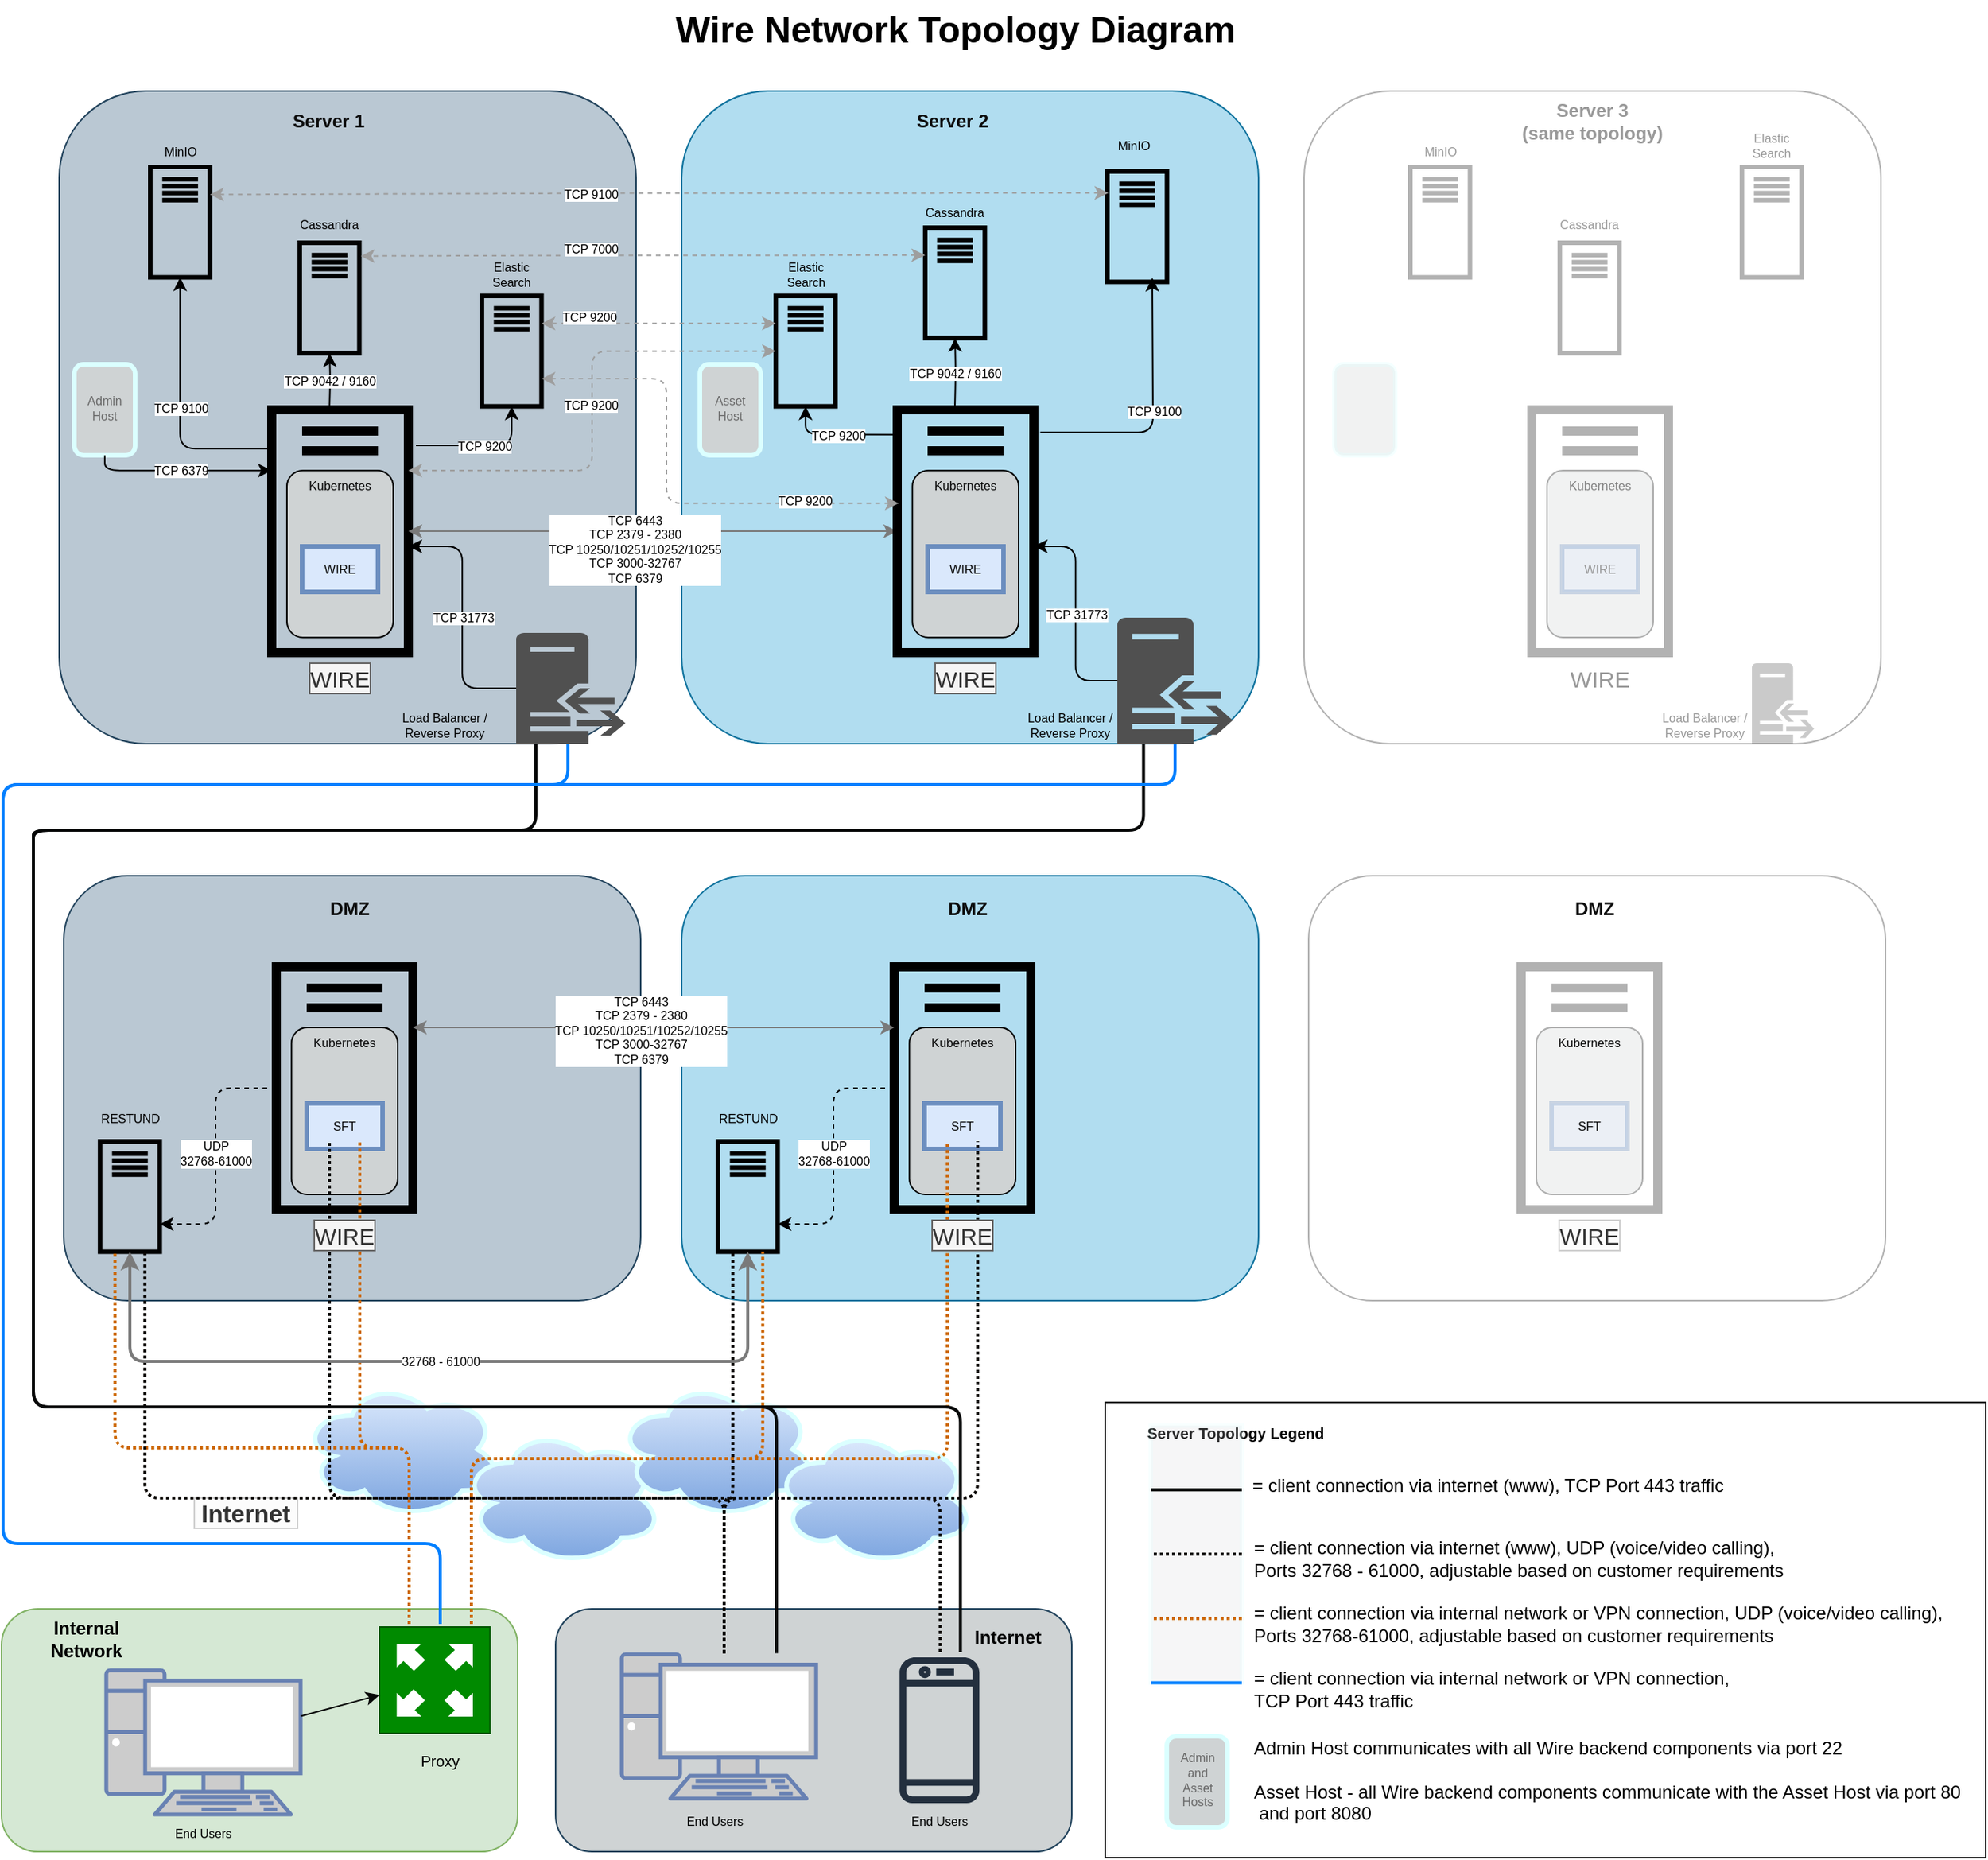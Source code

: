 <mxfile version="14.7.3" type="device"><diagram id="rLDlN7DbNAh7FuR19A_p" name="Page-1"><mxGraphModel dx="2523" dy="1075" grid="1" gridSize="10" guides="1" tooltips="1" connect="1" arrows="1" fold="1" page="1" pageScale="1" pageWidth="850" pageHeight="1100" math="0" shadow="0"><root><mxCell id="0"/><mxCell id="1" parent="0"/><mxCell id="mps1uX8T5PpobUmjtMyG-1" value="" style="rounded=1;whiteSpace=wrap;html=1;fillColor=#bac8d3;strokeColor=#23445d;" parent="1" vertex="1"><mxGeometry x="-243" y="133" width="380" height="430" as="geometry"/></mxCell><mxCell id="mps1uX8T5PpobUmjtMyG-2" value="" style="rounded=1;whiteSpace=wrap;html=1;fillColor=#b1ddf0;strokeColor=#10739e;" parent="1" vertex="1"><mxGeometry x="167" y="133" width="380" height="430" as="geometry"/></mxCell><mxCell id="mps1uX8T5PpobUmjtMyG-3" value="" style="rounded=1;whiteSpace=wrap;html=1;opacity=30;" parent="1" vertex="1"><mxGeometry x="577" y="133" width="380" height="430" as="geometry"/></mxCell><mxCell id="mps1uX8T5PpobUmjtMyG-4" value="" style="rounded=1;whiteSpace=wrap;html=1;fillColor=#d5e8d4;strokeColor=#82b366;" parent="1" vertex="1"><mxGeometry x="-281" y="1133" width="340" height="160" as="geometry"/></mxCell><mxCell id="mps1uX8T5PpobUmjtMyG-5" value="" style="rounded=1;whiteSpace=wrap;html=1;strokeColor=#23445d;fillColor=#CFD3D4;" parent="1" vertex="1"><mxGeometry x="84" y="1133" width="340" height="160" as="geometry"/></mxCell><mxCell id="mps1uX8T5PpobUmjtMyG-6" value="" style="rounded=0;whiteSpace=wrap;html=1;" parent="1" vertex="1"><mxGeometry x="446" y="997" width="580" height="300" as="geometry"/></mxCell><mxCell id="mps1uX8T5PpobUmjtMyG-38" value="" style="group" parent="1" vertex="1" connectable="0"><mxGeometry x="-103" y="343" width="90" height="160" as="geometry"/></mxCell><mxCell id="mps1uX8T5PpobUmjtMyG-39" value="" style="rounded=0;whiteSpace=wrap;html=1;fillColor=none;strokeWidth=6;" parent="mps1uX8T5PpobUmjtMyG-38" vertex="1"><mxGeometry width="90" height="160" as="geometry"/></mxCell><mxCell id="mps1uX8T5PpobUmjtMyG-40" value="" style="endArrow=none;html=1;strokeWidth=6;" parent="mps1uX8T5PpobUmjtMyG-38" edge="1"><mxGeometry width="50" height="50" relative="1" as="geometry"><mxPoint x="70" y="14" as="sourcePoint"/><mxPoint x="20" y="14" as="targetPoint"/><Array as="points"><mxPoint x="50" y="14"/></Array></mxGeometry></mxCell><mxCell id="mps1uX8T5PpobUmjtMyG-41" value="" style="endArrow=none;html=1;strokeWidth=6;" parent="mps1uX8T5PpobUmjtMyG-38" edge="1"><mxGeometry width="50" height="50" relative="1" as="geometry"><mxPoint x="70" y="27" as="sourcePoint"/><mxPoint x="20" y="27" as="targetPoint"/><Array as="points"><mxPoint x="50" y="27"/></Array></mxGeometry></mxCell><mxCell id="mps1uX8T5PpobUmjtMyG-42" value="" style="rounded=1;whiteSpace=wrap;html=1;strokeWidth=1;fillColor=#CFD3D4;" parent="mps1uX8T5PpobUmjtMyG-38" vertex="1"><mxGeometry x="10" y="40" width="70" height="110" as="geometry"/></mxCell><mxCell id="mps1uX8T5PpobUmjtMyG-209" value="&lt;font color=&quot;#080808&quot;&gt;Kubernetes&lt;/font&gt;" style="text;html=1;strokeColor=none;fillColor=none;align=center;verticalAlign=middle;whiteSpace=wrap;rounded=0;fontSize=8;fontColor=#696969;" parent="mps1uX8T5PpobUmjtMyG-38" vertex="1"><mxGeometry x="25" y="40" width="40" height="20" as="geometry"/></mxCell><mxCell id="mps1uX8T5PpobUmjtMyG-92" value="" style="group" parent="1" vertex="1" connectable="0"><mxGeometry x="-83" y="233" width="55" height="100" as="geometry"/></mxCell><mxCell id="mps1uX8T5PpobUmjtMyG-93" value="" style="rounded=0;whiteSpace=wrap;html=1;fillColor=none;strokeWidth=3;" parent="mps1uX8T5PpobUmjtMyG-92" vertex="1"><mxGeometry x="-1.571" width="39.286" height="72.727" as="geometry"/></mxCell><mxCell id="mps1uX8T5PpobUmjtMyG-94" value="" style="endArrow=none;html=1;strokeWidth=3;" parent="mps1uX8T5PpobUmjtMyG-92" edge="1"><mxGeometry width="50" height="50" relative="1" as="geometry"><mxPoint x="29.857" y="8.182" as="sourcePoint"/><mxPoint x="6.286" y="8.182" as="targetPoint"/><Array as="points"><mxPoint x="29.857" y="8.182"/></Array></mxGeometry></mxCell><mxCell id="mps1uX8T5PpobUmjtMyG-95" value="" style="endArrow=none;html=1;strokeWidth=3;" parent="mps1uX8T5PpobUmjtMyG-92" edge="1"><mxGeometry width="50" height="50" relative="1" as="geometry"><mxPoint x="29.857" y="12.727" as="sourcePoint"/><mxPoint x="6.286" y="12.727" as="targetPoint"/><Array as="points"><mxPoint x="29.857" y="12.727"/></Array></mxGeometry></mxCell><mxCell id="mps1uX8T5PpobUmjtMyG-96" value="" style="endArrow=none;html=1;strokeWidth=3;" parent="mps1uX8T5PpobUmjtMyG-92" edge="1"><mxGeometry width="50" height="50" relative="1" as="geometry"><mxPoint x="29.857" y="17.273" as="sourcePoint"/><mxPoint x="6.286" y="17.273" as="targetPoint"/><Array as="points"><mxPoint x="29.857" y="17.273"/></Array></mxGeometry></mxCell><mxCell id="mps1uX8T5PpobUmjtMyG-97" value="" style="endArrow=none;html=1;strokeWidth=3;" parent="mps1uX8T5PpobUmjtMyG-92" edge="1"><mxGeometry width="50" height="50" relative="1" as="geometry"><mxPoint x="29.857" y="21.818" as="sourcePoint"/><mxPoint x="6.286" y="21.818" as="targetPoint"/><Array as="points"><mxPoint x="29.857" y="21.818"/></Array></mxGeometry></mxCell><mxCell id="mps1uX8T5PpobUmjtMyG-98" value="" style="group" parent="1" vertex="1" connectable="0"><mxGeometry x="-181.43" y="183" width="55" height="100" as="geometry"/></mxCell><mxCell id="mps1uX8T5PpobUmjtMyG-99" value="" style="rounded=0;whiteSpace=wrap;html=1;fillColor=none;strokeWidth=3;" parent="mps1uX8T5PpobUmjtMyG-98" vertex="1"><mxGeometry x="-1.571" width="39.286" height="72.727" as="geometry"/></mxCell><mxCell id="mps1uX8T5PpobUmjtMyG-100" value="" style="endArrow=none;html=1;strokeWidth=3;" parent="mps1uX8T5PpobUmjtMyG-98" edge="1"><mxGeometry width="50" height="50" relative="1" as="geometry"><mxPoint x="29.857" y="8.182" as="sourcePoint"/><mxPoint x="6.286" y="8.182" as="targetPoint"/><Array as="points"><mxPoint x="29.857" y="8.182"/></Array></mxGeometry></mxCell><mxCell id="mps1uX8T5PpobUmjtMyG-101" value="" style="endArrow=none;html=1;strokeWidth=3;" parent="mps1uX8T5PpobUmjtMyG-98" edge="1"><mxGeometry width="50" height="50" relative="1" as="geometry"><mxPoint x="29.857" y="12.727" as="sourcePoint"/><mxPoint x="6.286" y="12.727" as="targetPoint"/><Array as="points"><mxPoint x="29.857" y="12.727"/></Array></mxGeometry></mxCell><mxCell id="mps1uX8T5PpobUmjtMyG-102" value="" style="endArrow=none;html=1;strokeWidth=3;" parent="mps1uX8T5PpobUmjtMyG-98" edge="1"><mxGeometry width="50" height="50" relative="1" as="geometry"><mxPoint x="29.857" y="17.273" as="sourcePoint"/><mxPoint x="6.286" y="17.273" as="targetPoint"/><Array as="points"><mxPoint x="29.857" y="17.273"/></Array></mxGeometry></mxCell><mxCell id="mps1uX8T5PpobUmjtMyG-103" value="" style="endArrow=none;html=1;strokeWidth=3;" parent="mps1uX8T5PpobUmjtMyG-98" edge="1"><mxGeometry width="50" height="50" relative="1" as="geometry"><mxPoint x="29.857" y="21.818" as="sourcePoint"/><mxPoint x="6.286" y="21.818" as="targetPoint"/><Array as="points"><mxPoint x="29.857" y="21.818"/></Array></mxGeometry></mxCell><mxCell id="mps1uX8T5PpobUmjtMyG-105" value="" style="group" parent="1" vertex="1" connectable="0"><mxGeometry x="37" y="176" width="55" height="100" as="geometry"/></mxCell><mxCell id="mps1uX8T5PpobUmjtMyG-106" value="" style="rounded=0;whiteSpace=wrap;html=1;fillColor=none;strokeWidth=3;" parent="mps1uX8T5PpobUmjtMyG-105" vertex="1"><mxGeometry x="-1.571" y="92" width="39.286" height="72.727" as="geometry"/></mxCell><mxCell id="mps1uX8T5PpobUmjtMyG-107" value="" style="endArrow=none;html=1;strokeWidth=3;" parent="mps1uX8T5PpobUmjtMyG-105" edge="1"><mxGeometry width="50" height="50" relative="1" as="geometry"><mxPoint x="29.857" y="100.182" as="sourcePoint"/><mxPoint x="6.286" y="100.182" as="targetPoint"/><Array as="points"><mxPoint x="29.857" y="100.182"/></Array></mxGeometry></mxCell><mxCell id="mps1uX8T5PpobUmjtMyG-108" value="" style="endArrow=none;html=1;strokeWidth=3;" parent="mps1uX8T5PpobUmjtMyG-105" edge="1"><mxGeometry width="50" height="50" relative="1" as="geometry"><mxPoint x="29.857" y="104.727" as="sourcePoint"/><mxPoint x="6.286" y="104.727" as="targetPoint"/><Array as="points"><mxPoint x="29.857" y="104.727"/></Array></mxGeometry></mxCell><mxCell id="mps1uX8T5PpobUmjtMyG-109" value="" style="endArrow=none;html=1;strokeWidth=3;" parent="mps1uX8T5PpobUmjtMyG-105" edge="1"><mxGeometry width="50" height="50" relative="1" as="geometry"><mxPoint x="29.857" y="109.273" as="sourcePoint"/><mxPoint x="6.286" y="109.273" as="targetPoint"/><Array as="points"><mxPoint x="29.857" y="109.273"/></Array></mxGeometry></mxCell><mxCell id="mps1uX8T5PpobUmjtMyG-110" value="" style="endArrow=none;html=1;strokeWidth=3;" parent="mps1uX8T5PpobUmjtMyG-105" edge="1"><mxGeometry width="50" height="50" relative="1" as="geometry"><mxPoint x="29.857" y="113.818" as="sourcePoint"/><mxPoint x="6.286" y="113.818" as="targetPoint"/><Array as="points"><mxPoint x="29.857" y="113.818"/></Array></mxGeometry></mxCell><mxCell id="mps1uX8T5PpobUmjtMyG-173" value="" style="ellipse;shape=cloud;whiteSpace=wrap;html=1;strokeWidth=3;fillColor=#dae8fc;gradientColor=#7ea6e0;strokeColor=#DBFFFF;" parent="1" vertex="1"><mxGeometry x="-83" y="983" width="132" height="90" as="geometry"/></mxCell><mxCell id="mps1uX8T5PpobUmjtMyG-174" value="" style="ellipse;shape=cloud;whiteSpace=wrap;html=1;strokeWidth=3;fillColor=#dae8fc;gradientColor=#7ea6e0;strokeColor=#DBFFFF;" parent="1" vertex="1"><mxGeometry x="22" y="1014" width="132" height="90" as="geometry"/></mxCell><mxCell id="mps1uX8T5PpobUmjtMyG-175" value="" style="ellipse;shape=cloud;whiteSpace=wrap;html=1;strokeWidth=3;fillColor=#dae8fc;gradientColor=#7ea6e0;strokeColor=#DBFFFF;" parent="1" vertex="1"><mxGeometry x="124.57" y="983" width="132" height="90" as="geometry"/></mxCell><mxCell id="mps1uX8T5PpobUmjtMyG-176" value="" style="ellipse;shape=cloud;whiteSpace=wrap;html=1;strokeWidth=3;fillColor=#dae8fc;gradientColor=#7ea6e0;strokeColor=#DBFFFF;" parent="1" vertex="1"><mxGeometry x="227.57" y="1014" width="132" height="90" as="geometry"/></mxCell><mxCell id="mps1uX8T5PpobUmjtMyG-177" value="" style="outlineConnect=0;fontColor=#232F3E;gradientColor=none;fillColor=#232F3E;strokeColor=none;dashed=0;verticalLabelPosition=bottom;verticalAlign=top;align=center;html=1;fontSize=12;fontStyle=0;aspect=fixed;pointerEvents=1;shape=mxgraph.aws4.mobile_client;" parent="1" vertex="1"><mxGeometry x="310.57" y="1163" width="52.56" height="100" as="geometry"/></mxCell><mxCell id="mps1uX8T5PpobUmjtMyG-178" value="" style="fontColor=#0066CC;verticalAlign=top;verticalLabelPosition=bottom;labelPosition=center;align=center;html=1;outlineConnect=0;fillColor=#CCCCCC;strokeColor=#6881B3;gradientColor=none;gradientDirection=north;strokeWidth=2;shape=mxgraph.networks.pc;" parent="1" vertex="1"><mxGeometry x="127.57" y="1163" width="128" height="95" as="geometry"/></mxCell><mxCell id="mps1uX8T5PpobUmjtMyG-179" value="" style="fontColor=#0066CC;verticalAlign=top;verticalLabelPosition=bottom;labelPosition=center;align=center;html=1;outlineConnect=0;fillColor=#CCCCCC;strokeColor=#6881B3;gradientColor=none;gradientDirection=north;strokeWidth=2;shape=mxgraph.networks.pc;" parent="1" vertex="1"><mxGeometry x="-212" y="1173.5" width="128" height="95" as="geometry"/></mxCell><mxCell id="mps1uX8T5PpobUmjtMyG-180" value="" style="pointerEvents=1;shadow=0;dashed=0;html=1;strokeColor=none;fillColor=#505050;labelPosition=center;verticalLabelPosition=bottom;verticalAlign=top;outlineConnect=0;align=center;shape=mxgraph.office.servers.reverse_proxy;" parent="1" vertex="1"><mxGeometry x="58" y="490" width="72" height="73" as="geometry"/></mxCell><mxCell id="mps1uX8T5PpobUmjtMyG-183" value="" style="pointerEvents=1;shadow=0;dashed=0;html=1;strokeColor=#005700;fillColor=#008a00;labelPosition=center;verticalLabelPosition=bottom;verticalAlign=top;align=center;outlineConnect=0;shape=mxgraph.veeam.2d.proxy_appliance;fontColor=#ffffff;" parent="1" vertex="1"><mxGeometry x="-32" y="1145" width="72.8" height="70" as="geometry"/></mxCell><mxCell id="mps1uX8T5PpobUmjtMyG-187" value="" style="endArrow=none;html=1;strokeWidth=1;edgeStyle=elbowEdgeStyle;startArrow=classic;startFill=1;endFill=0;" parent="1" target="mps1uX8T5PpobUmjtMyG-180" edge="1"><mxGeometry relative="1" as="geometry"><mxPoint x="-13" y="433" as="sourcePoint"/><mxPoint x="87" y="433" as="targetPoint"/></mxGeometry></mxCell><mxCell id="mps1uX8T5PpobUmjtMyG-188" value="&lt;div style=&quot;font-size: 8px;&quot;&gt;TCP 31773&lt;/div&gt;" style="edgeLabel;resizable=0;html=1;align=center;verticalAlign=middle;fontSize=8;" parent="mps1uX8T5PpobUmjtMyG-187" connectable="0" vertex="1"><mxGeometry relative="1" as="geometry"/></mxCell><mxCell id="mps1uX8T5PpobUmjtMyG-191" value="" style="endArrow=classic;html=1;strokeWidth=1;edgeStyle=elbowEdgeStyle;entryX=0;entryY=0.5;entryDx=0;entryDy=0;shadow=0;startArrow=classic;startFill=1;strokeColor=#7A7A7A;" parent="1" source="mps1uX8T5PpobUmjtMyG-39" target="mps1uX8T5PpobUmjtMyG-214" edge="1"><mxGeometry relative="1" as="geometry"><mxPoint x="-3" y="443" as="sourcePoint"/><mxPoint x="314.97" y="424.04" as="targetPoint"/></mxGeometry></mxCell><mxCell id="mps1uX8T5PpobUmjtMyG-192" value="&lt;div&gt;TCP 6443&lt;/div&gt;&lt;div&gt;TCP 2379 - 2380&lt;/div&gt;&lt;div&gt;TCP 10250/10251/10252/10255&lt;/div&gt;&lt;div&gt;TCP 3000-32767&lt;/div&gt;&lt;div&gt;TCP 6379&lt;br&gt;&lt;/div&gt;" style="edgeLabel;resizable=0;html=1;align=center;verticalAlign=middle;fontSize=8;" parent="mps1uX8T5PpobUmjtMyG-191" connectable="0" vertex="1"><mxGeometry relative="1" as="geometry"><mxPoint x="-12" y="12" as="offset"/></mxGeometry></mxCell><mxCell id="mps1uX8T5PpobUmjtMyG-193" value="" style="endArrow=classic;html=1;strokeWidth=1;edgeStyle=orthogonalEdgeStyle;exitX=1.056;exitY=0.147;exitDx=0;exitDy=0;exitPerimeter=0;entryX=0.5;entryY=1;entryDx=0;entryDy=0;" parent="1" source="mps1uX8T5PpobUmjtMyG-39" target="mps1uX8T5PpobUmjtMyG-106" edge="1"><mxGeometry relative="1" as="geometry"><mxPoint x="-3" y="443" as="sourcePoint"/><mxPoint x="52" y="546.5" as="targetPoint"/></mxGeometry></mxCell><mxCell id="mps1uX8T5PpobUmjtMyG-194" value="TCP 9200" style="edgeLabel;resizable=0;html=1;align=center;verticalAlign=middle;fontSize=8;" parent="mps1uX8T5PpobUmjtMyG-193" connectable="0" vertex="1"><mxGeometry relative="1" as="geometry"/></mxCell><mxCell id="mps1uX8T5PpobUmjtMyG-195" value="" style="endArrow=classic;html=1;strokeWidth=1;edgeStyle=orthogonalEdgeStyle;exitX=-0.008;exitY=0.16;exitDx=0;exitDy=0;exitPerimeter=0;entryX=0.5;entryY=1;entryDx=0;entryDy=0;" parent="1" source="mps1uX8T5PpobUmjtMyG-39" target="mps1uX8T5PpobUmjtMyG-99" edge="1"><mxGeometry relative="1" as="geometry"><mxPoint x="2.04" y="376.52" as="sourcePoint"/><mxPoint x="44.486" y="256.491" as="targetPoint"/></mxGeometry></mxCell><mxCell id="mps1uX8T5PpobUmjtMyG-196" value="TCP 9100" style="edgeLabel;resizable=0;html=1;align=center;verticalAlign=middle;fontSize=8;" parent="mps1uX8T5PpobUmjtMyG-195" connectable="0" vertex="1"><mxGeometry relative="1" as="geometry"/></mxCell><mxCell id="mps1uX8T5PpobUmjtMyG-197" value="" style="endArrow=classic;html=1;strokeWidth=1;entryX=0.5;entryY=1;entryDx=0;entryDy=0;edgeStyle=orthogonalEdgeStyle;" parent="1" target="mps1uX8T5PpobUmjtMyG-93" edge="1"><mxGeometry relative="1" as="geometry"><mxPoint x="-65" y="342" as="sourcePoint"/><mxPoint x="-132.184" y="257.364" as="targetPoint"/></mxGeometry></mxCell><mxCell id="mps1uX8T5PpobUmjtMyG-198" value="TCP 9042 / 9160" style="edgeLabel;resizable=0;html=1;align=center;verticalAlign=middle;fontSize=8;" parent="mps1uX8T5PpobUmjtMyG-197" connectable="0" vertex="1"><mxGeometry relative="1" as="geometry"/></mxCell><mxCell id="mps1uX8T5PpobUmjtMyG-199" value="" style="rounded=1;whiteSpace=wrap;html=1;fontSize=8;strokeColor=#DBFFFF;strokeWidth=3;fillColor=#CFD3D4;" parent="1" vertex="1"><mxGeometry x="-233" y="313" width="40" height="60" as="geometry"/></mxCell><mxCell id="mps1uX8T5PpobUmjtMyG-200" value="&lt;div&gt;Admin&lt;/div&gt;&lt;div&gt;Host&lt;br&gt;&lt;/div&gt;" style="text;html=1;strokeColor=none;fillColor=none;align=center;verticalAlign=middle;whiteSpace=wrap;rounded=0;fontSize=8;fontColor=#696969;" parent="1" vertex="1"><mxGeometry x="-233" y="332" width="40" height="20" as="geometry"/></mxCell><mxCell id="mps1uX8T5PpobUmjtMyG-201" value="" style="endArrow=classic;html=1;strokeWidth=1;exitX=0.5;exitY=1;exitDx=0;exitDy=0;edgeStyle=orthogonalEdgeStyle;" parent="1" source="mps1uX8T5PpobUmjtMyG-199" edge="1"><mxGeometry relative="1" as="geometry"><mxPoint x="2.04" y="376.52" as="sourcePoint"/><mxPoint x="-103" y="383" as="targetPoint"/><Array as="points"><mxPoint x="-213" y="383"/></Array></mxGeometry></mxCell><mxCell id="mps1uX8T5PpobUmjtMyG-202" value="TCP 6379" style="edgeLabel;resizable=0;html=1;align=center;verticalAlign=middle;fontSize=8;" parent="mps1uX8T5PpobUmjtMyG-201" connectable="0" vertex="1"><mxGeometry relative="1" as="geometry"/></mxCell><mxCell id="mps1uX8T5PpobUmjtMyG-203" value="MinIO" style="text;html=1;strokeColor=none;fillColor=none;align=center;verticalAlign=middle;whiteSpace=wrap;rounded=0;fontSize=8;" parent="1" vertex="1"><mxGeometry x="-183" y="163" width="40" height="20" as="geometry"/></mxCell><mxCell id="mps1uX8T5PpobUmjtMyG-204" value="&lt;div&gt;Elastic&lt;/div&gt;&lt;div&gt;Search&lt;br&gt;&lt;/div&gt;" style="text;html=1;strokeColor=none;fillColor=none;align=center;verticalAlign=middle;whiteSpace=wrap;rounded=0;fontSize=8;" parent="1" vertex="1"><mxGeometry x="35" y="244" width="40" height="20" as="geometry"/></mxCell><mxCell id="mps1uX8T5PpobUmjtMyG-205" value="Cassandra" style="text;html=1;strokeColor=none;fillColor=none;align=center;verticalAlign=middle;whiteSpace=wrap;rounded=0;fontSize=8;" parent="1" vertex="1"><mxGeometry x="-85" y="211" width="40" height="20" as="geometry"/></mxCell><mxCell id="mps1uX8T5PpobUmjtMyG-208" value="Load Balancer / Reverse Proxy" style="text;html=1;strokeColor=none;fillColor=none;align=center;verticalAlign=middle;whiteSpace=wrap;rounded=0;fontSize=8;" parent="1" vertex="1"><mxGeometry x="-29" y="541" width="80" height="20" as="geometry"/></mxCell><mxCell id="mps1uX8T5PpobUmjtMyG-210" value="" style="rounded=0;whiteSpace=wrap;html=1;fontSize=8;strokeColor=#6c8ebf;strokeWidth=3;fillColor=#dae8fc;" parent="1" vertex="1"><mxGeometry x="-83" y="433" width="50" height="30" as="geometry"/></mxCell><mxCell id="mps1uX8T5PpobUmjtMyG-211" value="WIRE" style="text;html=1;strokeColor=none;fillColor=none;align=center;verticalAlign=middle;whiteSpace=wrap;rounded=0;fontSize=8;fontColor=#0D0D0D;" parent="1" vertex="1"><mxGeometry x="-78" y="438" width="40" height="20" as="geometry"/></mxCell><mxCell id="mps1uX8T5PpobUmjtMyG-212" value="Server 1" style="text;html=1;strokeColor=none;fillColor=none;align=center;verticalAlign=middle;whiteSpace=wrap;rounded=0;fontSize=12;fontColor=#0D0D0D;fontStyle=1" parent="1" vertex="1"><mxGeometry x="-93" y="143" width="55" height="20" as="geometry"/></mxCell><mxCell id="mps1uX8T5PpobUmjtMyG-213" value="" style="group" parent="1" vertex="1" connectable="0"><mxGeometry x="309" y="343" width="90" height="160" as="geometry"/></mxCell><mxCell id="mps1uX8T5PpobUmjtMyG-214" value="" style="rounded=0;whiteSpace=wrap;html=1;fillColor=none;strokeWidth=6;" parent="mps1uX8T5PpobUmjtMyG-213" vertex="1"><mxGeometry width="90" height="160" as="geometry"/></mxCell><mxCell id="mps1uX8T5PpobUmjtMyG-215" value="" style="endArrow=none;html=1;strokeWidth=6;" parent="mps1uX8T5PpobUmjtMyG-213" edge="1"><mxGeometry width="50" height="50" relative="1" as="geometry"><mxPoint x="70" y="14" as="sourcePoint"/><mxPoint x="20" y="14" as="targetPoint"/><Array as="points"><mxPoint x="50" y="14"/></Array></mxGeometry></mxCell><mxCell id="mps1uX8T5PpobUmjtMyG-216" value="" style="endArrow=none;html=1;strokeWidth=6;" parent="mps1uX8T5PpobUmjtMyG-213" edge="1"><mxGeometry width="50" height="50" relative="1" as="geometry"><mxPoint x="70" y="27" as="sourcePoint"/><mxPoint x="20" y="27" as="targetPoint"/><Array as="points"><mxPoint x="50" y="27"/></Array></mxGeometry></mxCell><mxCell id="mps1uX8T5PpobUmjtMyG-217" value="" style="rounded=1;whiteSpace=wrap;html=1;strokeWidth=1;fillColor=#CFD3D4;" parent="mps1uX8T5PpobUmjtMyG-213" vertex="1"><mxGeometry x="10" y="40" width="70" height="110" as="geometry"/></mxCell><mxCell id="mps1uX8T5PpobUmjtMyG-218" value="&lt;font color=&quot;#080808&quot;&gt;Kubernetes&lt;/font&gt;" style="text;html=1;strokeColor=none;fillColor=none;align=center;verticalAlign=middle;whiteSpace=wrap;rounded=0;fontSize=8;fontColor=#696969;" parent="mps1uX8T5PpobUmjtMyG-213" vertex="1"><mxGeometry x="25" y="40" width="40" height="20" as="geometry"/></mxCell><mxCell id="mps1uX8T5PpobUmjtMyG-219" value="" style="group" parent="1" vertex="1" connectable="0"><mxGeometry x="329" y="231" width="55" height="100" as="geometry"/></mxCell><mxCell id="mps1uX8T5PpobUmjtMyG-220" value="" style="rounded=0;whiteSpace=wrap;html=1;fillColor=none;strokeWidth=3;" parent="mps1uX8T5PpobUmjtMyG-219" vertex="1"><mxGeometry x="-1.571" y="-8" width="39.286" height="72.727" as="geometry"/></mxCell><mxCell id="mps1uX8T5PpobUmjtMyG-221" value="" style="endArrow=none;html=1;strokeWidth=3;" parent="mps1uX8T5PpobUmjtMyG-219" edge="1"><mxGeometry width="50" height="50" relative="1" as="geometry"><mxPoint x="29.857" y="0.182" as="sourcePoint"/><mxPoint x="6.286" y="0.182" as="targetPoint"/><Array as="points"><mxPoint x="29.857" y="0.182"/></Array></mxGeometry></mxCell><mxCell id="mps1uX8T5PpobUmjtMyG-222" value="" style="endArrow=none;html=1;strokeWidth=3;" parent="mps1uX8T5PpobUmjtMyG-219" edge="1"><mxGeometry width="50" height="50" relative="1" as="geometry"><mxPoint x="29.857" y="4.727" as="sourcePoint"/><mxPoint x="6.286" y="4.727" as="targetPoint"/><Array as="points"><mxPoint x="29.857" y="4.727"/></Array></mxGeometry></mxCell><mxCell id="mps1uX8T5PpobUmjtMyG-223" value="" style="endArrow=none;html=1;strokeWidth=3;" parent="mps1uX8T5PpobUmjtMyG-219" edge="1"><mxGeometry width="50" height="50" relative="1" as="geometry"><mxPoint x="29.857" y="9.273" as="sourcePoint"/><mxPoint x="6.286" y="9.273" as="targetPoint"/><Array as="points"><mxPoint x="29.857" y="9.273"/></Array></mxGeometry></mxCell><mxCell id="mps1uX8T5PpobUmjtMyG-224" value="" style="endArrow=none;html=1;strokeWidth=3;" parent="mps1uX8T5PpobUmjtMyG-219" edge="1"><mxGeometry width="50" height="50" relative="1" as="geometry"><mxPoint x="29.857" y="13.818" as="sourcePoint"/><mxPoint x="6.286" y="13.818" as="targetPoint"/><Array as="points"><mxPoint x="29.857" y="13.818"/></Array></mxGeometry></mxCell><mxCell id="mps1uX8T5PpobUmjtMyG-225" value="" style="group" parent="1" vertex="1" connectable="0"><mxGeometry x="230.57" y="183" width="55" height="100" as="geometry"/></mxCell><mxCell id="mps1uX8T5PpobUmjtMyG-226" value="" style="rounded=0;whiteSpace=wrap;html=1;fillColor=none;strokeWidth=3;" parent="mps1uX8T5PpobUmjtMyG-225" vertex="1"><mxGeometry x="-1.571" y="85" width="39.286" height="72.727" as="geometry"/></mxCell><mxCell id="mps1uX8T5PpobUmjtMyG-227" value="" style="endArrow=none;html=1;strokeWidth=3;" parent="mps1uX8T5PpobUmjtMyG-225" edge="1"><mxGeometry width="50" height="50" relative="1" as="geometry"><mxPoint x="29.857" y="93.182" as="sourcePoint"/><mxPoint x="6.286" y="93.182" as="targetPoint"/><Array as="points"><mxPoint x="29.857" y="93.182"/></Array></mxGeometry></mxCell><mxCell id="mps1uX8T5PpobUmjtMyG-228" value="" style="endArrow=none;html=1;strokeWidth=3;" parent="mps1uX8T5PpobUmjtMyG-225" edge="1"><mxGeometry width="50" height="50" relative="1" as="geometry"><mxPoint x="29.857" y="97.727" as="sourcePoint"/><mxPoint x="6.286" y="97.727" as="targetPoint"/><Array as="points"><mxPoint x="29.857" y="97.727"/></Array></mxGeometry></mxCell><mxCell id="mps1uX8T5PpobUmjtMyG-229" value="" style="endArrow=none;html=1;strokeWidth=3;" parent="mps1uX8T5PpobUmjtMyG-225" edge="1"><mxGeometry width="50" height="50" relative="1" as="geometry"><mxPoint x="29.857" y="102.273" as="sourcePoint"/><mxPoint x="6.286" y="102.273" as="targetPoint"/><Array as="points"><mxPoint x="29.857" y="102.273"/></Array></mxGeometry></mxCell><mxCell id="mps1uX8T5PpobUmjtMyG-230" value="" style="endArrow=none;html=1;strokeWidth=3;" parent="mps1uX8T5PpobUmjtMyG-225" edge="1"><mxGeometry width="50" height="50" relative="1" as="geometry"><mxPoint x="29.857" y="106.818" as="sourcePoint"/><mxPoint x="6.286" y="106.818" as="targetPoint"/><Array as="points"><mxPoint x="29.857" y="106.818"/></Array></mxGeometry></mxCell><mxCell id="mps1uX8T5PpobUmjtMyG-231" value="" style="group" parent="1" vertex="1" connectable="0"><mxGeometry x="449" y="186" width="55" height="100" as="geometry"/></mxCell><mxCell id="mps1uX8T5PpobUmjtMyG-232" value="" style="rounded=0;whiteSpace=wrap;html=1;fillColor=none;strokeWidth=3;" parent="mps1uX8T5PpobUmjtMyG-231" vertex="1"><mxGeometry x="-1.571" width="39.286" height="72.727" as="geometry"/></mxCell><mxCell id="mps1uX8T5PpobUmjtMyG-233" value="" style="endArrow=none;html=1;strokeWidth=3;" parent="mps1uX8T5PpobUmjtMyG-231" edge="1"><mxGeometry width="50" height="50" relative="1" as="geometry"><mxPoint x="29.857" y="8.182" as="sourcePoint"/><mxPoint x="6.286" y="8.182" as="targetPoint"/><Array as="points"><mxPoint x="29.857" y="8.182"/></Array></mxGeometry></mxCell><mxCell id="mps1uX8T5PpobUmjtMyG-234" value="" style="endArrow=none;html=1;strokeWidth=3;" parent="mps1uX8T5PpobUmjtMyG-231" edge="1"><mxGeometry width="50" height="50" relative="1" as="geometry"><mxPoint x="29.857" y="12.727" as="sourcePoint"/><mxPoint x="6.286" y="12.727" as="targetPoint"/><Array as="points"><mxPoint x="29.857" y="12.727"/></Array></mxGeometry></mxCell><mxCell id="mps1uX8T5PpobUmjtMyG-235" value="" style="endArrow=none;html=1;strokeWidth=3;" parent="mps1uX8T5PpobUmjtMyG-231" edge="1"><mxGeometry width="50" height="50" relative="1" as="geometry"><mxPoint x="29.857" y="17.273" as="sourcePoint"/><mxPoint x="6.286" y="17.273" as="targetPoint"/><Array as="points"><mxPoint x="29.857" y="17.273"/></Array></mxGeometry></mxCell><mxCell id="mps1uX8T5PpobUmjtMyG-236" value="" style="endArrow=none;html=1;strokeWidth=3;" parent="mps1uX8T5PpobUmjtMyG-231" edge="1"><mxGeometry width="50" height="50" relative="1" as="geometry"><mxPoint x="29.857" y="21.818" as="sourcePoint"/><mxPoint x="6.286" y="21.818" as="targetPoint"/><Array as="points"><mxPoint x="29.857" y="21.818"/></Array></mxGeometry></mxCell><mxCell id="mps1uX8T5PpobUmjtMyG-243" value="" style="pointerEvents=1;shadow=0;dashed=0;html=1;strokeColor=none;fillColor=#505050;labelPosition=center;verticalLabelPosition=bottom;verticalAlign=top;outlineConnect=0;align=center;shape=mxgraph.office.servers.reverse_proxy;" parent="1" vertex="1"><mxGeometry x="454" y="480" width="76" height="83" as="geometry"/></mxCell><mxCell id="mps1uX8T5PpobUmjtMyG-244" value="" style="endArrow=none;html=1;strokeWidth=1;edgeStyle=elbowEdgeStyle;startArrow=classic;startFill=1;endFill=0;" parent="1" target="mps1uX8T5PpobUmjtMyG-243" edge="1"><mxGeometry relative="1" as="geometry"><mxPoint x="399" y="433" as="sourcePoint"/><mxPoint x="499" y="433" as="targetPoint"/></mxGeometry></mxCell><mxCell id="mps1uX8T5PpobUmjtMyG-245" value="&lt;div style=&quot;font-size: 8px;&quot;&gt;TCP 31773&lt;/div&gt;" style="edgeLabel;resizable=0;html=1;align=center;verticalAlign=middle;fontSize=8;" parent="mps1uX8T5PpobUmjtMyG-244" connectable="0" vertex="1"><mxGeometry relative="1" as="geometry"/></mxCell><mxCell id="mps1uX8T5PpobUmjtMyG-248" value="" style="endArrow=classic;html=1;strokeWidth=1;edgeStyle=orthogonalEdgeStyle;exitX=0.013;exitY=0.102;exitDx=0;exitDy=0;entryX=0.5;entryY=1;entryDx=0;entryDy=0;exitPerimeter=0;" parent="1" source="mps1uX8T5PpobUmjtMyG-214" target="mps1uX8T5PpobUmjtMyG-226" edge="1"><mxGeometry relative="1" as="geometry"><mxPoint x="409" y="443" as="sourcePoint"/><mxPoint x="464" y="546.5" as="targetPoint"/></mxGeometry></mxCell><mxCell id="mps1uX8T5PpobUmjtMyG-249" value="TCP 9200" style="edgeLabel;resizable=0;html=1;align=center;verticalAlign=middle;fontSize=8;" parent="mps1uX8T5PpobUmjtMyG-248" connectable="0" vertex="1"><mxGeometry relative="1" as="geometry"/></mxCell><mxCell id="mps1uX8T5PpobUmjtMyG-250" value="" style="endArrow=classic;html=1;strokeWidth=1;edgeStyle=orthogonalEdgeStyle;exitX=1.047;exitY=0.093;exitDx=0;exitDy=0;exitPerimeter=0;" parent="1" source="mps1uX8T5PpobUmjtMyG-214" edge="1"><mxGeometry relative="1" as="geometry"><mxPoint x="414.04" y="376.52" as="sourcePoint"/><mxPoint x="477" y="256" as="targetPoint"/></mxGeometry></mxCell><mxCell id="mps1uX8T5PpobUmjtMyG-251" value="TCP 9100" style="edgeLabel;resizable=0;html=1;align=center;verticalAlign=middle;fontSize=8;" parent="mps1uX8T5PpobUmjtMyG-250" connectable="0" vertex="1"><mxGeometry relative="1" as="geometry"/></mxCell><mxCell id="mps1uX8T5PpobUmjtMyG-252" value="" style="endArrow=classic;html=1;strokeWidth=1;entryX=0.5;entryY=1;entryDx=0;entryDy=0;edgeStyle=orthogonalEdgeStyle;" parent="1" target="mps1uX8T5PpobUmjtMyG-220" edge="1"><mxGeometry relative="1" as="geometry"><mxPoint x="347" y="342" as="sourcePoint"/><mxPoint x="279.816" y="257.364" as="targetPoint"/></mxGeometry></mxCell><mxCell id="mps1uX8T5PpobUmjtMyG-253" value="TCP 9042 / 9160" style="edgeLabel;resizable=0;html=1;align=center;verticalAlign=middle;fontSize=8;" parent="mps1uX8T5PpobUmjtMyG-252" connectable="0" vertex="1"><mxGeometry relative="1" as="geometry"/></mxCell><mxCell id="mps1uX8T5PpobUmjtMyG-254" value="" style="rounded=1;whiteSpace=wrap;html=1;fontSize=8;strokeColor=#DBFFFF;strokeWidth=3;fillColor=#CFD3D4;" parent="1" vertex="1"><mxGeometry x="179" y="313" width="40" height="60" as="geometry"/></mxCell><mxCell id="mps1uX8T5PpobUmjtMyG-255" value="&lt;div&gt;Asset&lt;/div&gt;&lt;div&gt;Host&lt;br&gt;&lt;/div&gt;" style="text;html=1;strokeColor=none;fillColor=none;align=center;verticalAlign=middle;whiteSpace=wrap;rounded=0;fontSize=8;fontColor=#696969;" parent="1" vertex="1"><mxGeometry x="179" y="332" width="40" height="20" as="geometry"/></mxCell><mxCell id="mps1uX8T5PpobUmjtMyG-258" value="MinIO" style="text;html=1;strokeColor=none;fillColor=none;align=center;verticalAlign=middle;whiteSpace=wrap;rounded=0;fontSize=8;" parent="1" vertex="1"><mxGeometry x="445" y="159" width="40" height="20" as="geometry"/></mxCell><mxCell id="mps1uX8T5PpobUmjtMyG-259" value="&lt;div&gt;Elastic&lt;/div&gt;&lt;div&gt;Search&lt;br&gt;&lt;/div&gt;" style="text;html=1;strokeColor=none;fillColor=none;align=center;verticalAlign=middle;whiteSpace=wrap;rounded=0;fontSize=8;" parent="1" vertex="1"><mxGeometry x="229" y="244" width="40" height="20" as="geometry"/></mxCell><mxCell id="mps1uX8T5PpobUmjtMyG-260" value="Cassandra" style="text;html=1;strokeColor=none;fillColor=none;align=center;verticalAlign=middle;whiteSpace=wrap;rounded=0;fontSize=8;" parent="1" vertex="1"><mxGeometry x="327" y="203" width="40" height="20" as="geometry"/></mxCell><mxCell id="mps1uX8T5PpobUmjtMyG-263" value="Load Balancer / Reverse Proxy" style="text;html=1;strokeColor=none;fillColor=none;align=center;verticalAlign=middle;whiteSpace=wrap;rounded=0;fontSize=8;" parent="1" vertex="1"><mxGeometry x="383" y="541" width="80" height="20" as="geometry"/></mxCell><mxCell id="mps1uX8T5PpobUmjtMyG-264" value="" style="rounded=0;whiteSpace=wrap;html=1;fontSize=8;strokeColor=#6c8ebf;strokeWidth=3;fillColor=#dae8fc;" parent="1" vertex="1"><mxGeometry x="329" y="433" width="50" height="30" as="geometry"/></mxCell><mxCell id="mps1uX8T5PpobUmjtMyG-265" value="WIRE" style="text;html=1;strokeColor=none;fillColor=none;align=center;verticalAlign=middle;whiteSpace=wrap;rounded=0;fontSize=8;fontColor=#0D0D0D;" parent="1" vertex="1"><mxGeometry x="334" y="438" width="40" height="20" as="geometry"/></mxCell><mxCell id="mps1uX8T5PpobUmjtMyG-266" value="Server 2" style="text;html=1;strokeColor=none;fillColor=none;align=center;verticalAlign=middle;whiteSpace=wrap;rounded=0;fontSize=12;fontColor=#0D0D0D;fontStyle=1" parent="1" vertex="1"><mxGeometry x="317" y="143" width="57" height="20" as="geometry"/></mxCell><mxCell id="mps1uX8T5PpobUmjtMyG-267" value="" style="group;opacity=30;fontColor=#999999;" parent="1" vertex="1" connectable="0"><mxGeometry x="727" y="343" width="90" height="160" as="geometry"/></mxCell><mxCell id="mps1uX8T5PpobUmjtMyG-268" value="" style="rounded=0;whiteSpace=wrap;html=1;fillColor=none;strokeWidth=6;opacity=30;" parent="mps1uX8T5PpobUmjtMyG-267" vertex="1"><mxGeometry width="90" height="160" as="geometry"/></mxCell><mxCell id="mps1uX8T5PpobUmjtMyG-269" value="" style="endArrow=none;html=1;strokeWidth=6;opacity=30;" parent="mps1uX8T5PpobUmjtMyG-267" edge="1"><mxGeometry width="50" height="50" relative="1" as="geometry"><mxPoint x="70" y="14" as="sourcePoint"/><mxPoint x="20" y="14" as="targetPoint"/><Array as="points"><mxPoint x="50" y="14"/></Array></mxGeometry></mxCell><mxCell id="mps1uX8T5PpobUmjtMyG-270" value="" style="endArrow=none;html=1;strokeWidth=6;opacity=30;" parent="mps1uX8T5PpobUmjtMyG-267" edge="1"><mxGeometry width="50" height="50" relative="1" as="geometry"><mxPoint x="70" y="27" as="sourcePoint"/><mxPoint x="20" y="27" as="targetPoint"/><Array as="points"><mxPoint x="50" y="27"/></Array></mxGeometry></mxCell><mxCell id="mps1uX8T5PpobUmjtMyG-271" value="" style="rounded=1;whiteSpace=wrap;html=1;strokeWidth=1;fillColor=#CFD3D4;opacity=30;" parent="mps1uX8T5PpobUmjtMyG-267" vertex="1"><mxGeometry x="10" y="40" width="70" height="110" as="geometry"/></mxCell><mxCell id="mps1uX8T5PpobUmjtMyG-272" value="&lt;font&gt;Kubernetes&lt;/font&gt;" style="text;html=1;strokeColor=none;fillColor=none;align=center;verticalAlign=middle;whiteSpace=wrap;rounded=0;fontSize=8;opacity=30;fontColor=#828282;" parent="mps1uX8T5PpobUmjtMyG-267" vertex="1"><mxGeometry x="25" y="40" width="40" height="20" as="geometry"/></mxCell><mxCell id="mps1uX8T5PpobUmjtMyG-273" value="" style="group;opacity=30;" parent="1" vertex="1" connectable="0"><mxGeometry x="747" y="233" width="55" height="100" as="geometry"/></mxCell><mxCell id="mps1uX8T5PpobUmjtMyG-274" value="" style="rounded=0;whiteSpace=wrap;html=1;fillColor=none;strokeWidth=3;opacity=30;" parent="mps1uX8T5PpobUmjtMyG-273" vertex="1"><mxGeometry x="-1.571" width="39.286" height="72.727" as="geometry"/></mxCell><mxCell id="mps1uX8T5PpobUmjtMyG-275" value="" style="endArrow=none;html=1;strokeWidth=3;opacity=30;" parent="mps1uX8T5PpobUmjtMyG-273" edge="1"><mxGeometry width="50" height="50" relative="1" as="geometry"><mxPoint x="29.857" y="8.182" as="sourcePoint"/><mxPoint x="6.286" y="8.182" as="targetPoint"/><Array as="points"><mxPoint x="29.857" y="8.182"/></Array></mxGeometry></mxCell><mxCell id="mps1uX8T5PpobUmjtMyG-276" value="" style="endArrow=none;html=1;strokeWidth=3;opacity=30;" parent="mps1uX8T5PpobUmjtMyG-273" edge="1"><mxGeometry width="50" height="50" relative="1" as="geometry"><mxPoint x="29.857" y="12.727" as="sourcePoint"/><mxPoint x="6.286" y="12.727" as="targetPoint"/><Array as="points"><mxPoint x="29.857" y="12.727"/></Array></mxGeometry></mxCell><mxCell id="mps1uX8T5PpobUmjtMyG-277" value="" style="endArrow=none;html=1;strokeWidth=3;opacity=30;" parent="mps1uX8T5PpobUmjtMyG-273" edge="1"><mxGeometry width="50" height="50" relative="1" as="geometry"><mxPoint x="29.857" y="17.273" as="sourcePoint"/><mxPoint x="6.286" y="17.273" as="targetPoint"/><Array as="points"><mxPoint x="29.857" y="17.273"/></Array></mxGeometry></mxCell><mxCell id="mps1uX8T5PpobUmjtMyG-278" value="" style="endArrow=none;html=1;strokeWidth=3;opacity=30;" parent="mps1uX8T5PpobUmjtMyG-273" edge="1"><mxGeometry width="50" height="50" relative="1" as="geometry"><mxPoint x="29.857" y="21.818" as="sourcePoint"/><mxPoint x="6.286" y="21.818" as="targetPoint"/><Array as="points"><mxPoint x="29.857" y="21.818"/></Array></mxGeometry></mxCell><mxCell id="mps1uX8T5PpobUmjtMyG-279" value="" style="group;opacity=30;" parent="1" vertex="1" connectable="0"><mxGeometry x="648.57" y="183" width="55" height="100" as="geometry"/></mxCell><mxCell id="mps1uX8T5PpobUmjtMyG-280" value="" style="rounded=0;whiteSpace=wrap;html=1;fillColor=none;strokeWidth=3;opacity=30;" parent="mps1uX8T5PpobUmjtMyG-279" vertex="1"><mxGeometry x="-1.571" width="39.286" height="72.727" as="geometry"/></mxCell><mxCell id="mps1uX8T5PpobUmjtMyG-281" value="" style="endArrow=none;html=1;strokeWidth=3;opacity=30;" parent="mps1uX8T5PpobUmjtMyG-279" edge="1"><mxGeometry width="50" height="50" relative="1" as="geometry"><mxPoint x="29.857" y="8.182" as="sourcePoint"/><mxPoint x="6.286" y="8.182" as="targetPoint"/><Array as="points"><mxPoint x="29.857" y="8.182"/></Array></mxGeometry></mxCell><mxCell id="mps1uX8T5PpobUmjtMyG-282" value="" style="endArrow=none;html=1;strokeWidth=3;opacity=30;" parent="mps1uX8T5PpobUmjtMyG-279" edge="1"><mxGeometry width="50" height="50" relative="1" as="geometry"><mxPoint x="29.857" y="12.727" as="sourcePoint"/><mxPoint x="6.286" y="12.727" as="targetPoint"/><Array as="points"><mxPoint x="29.857" y="12.727"/></Array></mxGeometry></mxCell><mxCell id="mps1uX8T5PpobUmjtMyG-283" value="" style="endArrow=none;html=1;strokeWidth=3;opacity=30;" parent="mps1uX8T5PpobUmjtMyG-279" edge="1"><mxGeometry width="50" height="50" relative="1" as="geometry"><mxPoint x="29.857" y="17.273" as="sourcePoint"/><mxPoint x="6.286" y="17.273" as="targetPoint"/><Array as="points"><mxPoint x="29.857" y="17.273"/></Array></mxGeometry></mxCell><mxCell id="mps1uX8T5PpobUmjtMyG-284" value="" style="endArrow=none;html=1;strokeWidth=3;opacity=30;" parent="mps1uX8T5PpobUmjtMyG-279" edge="1"><mxGeometry width="50" height="50" relative="1" as="geometry"><mxPoint x="29.857" y="21.818" as="sourcePoint"/><mxPoint x="6.286" y="21.818" as="targetPoint"/><Array as="points"><mxPoint x="29.857" y="21.818"/></Array></mxGeometry></mxCell><mxCell id="mps1uX8T5PpobUmjtMyG-285" value="" style="group;opacity=30;" parent="1" vertex="1" connectable="0"><mxGeometry x="867" y="183" width="55" height="100" as="geometry"/></mxCell><mxCell id="mps1uX8T5PpobUmjtMyG-286" value="" style="rounded=0;whiteSpace=wrap;html=1;fillColor=none;strokeWidth=3;opacity=30;" parent="mps1uX8T5PpobUmjtMyG-285" vertex="1"><mxGeometry x="-1.571" width="39.286" height="72.727" as="geometry"/></mxCell><mxCell id="mps1uX8T5PpobUmjtMyG-287" value="" style="endArrow=none;html=1;strokeWidth=3;opacity=30;" parent="mps1uX8T5PpobUmjtMyG-285" edge="1"><mxGeometry width="50" height="50" relative="1" as="geometry"><mxPoint x="29.857" y="8.182" as="sourcePoint"/><mxPoint x="6.286" y="8.182" as="targetPoint"/><Array as="points"><mxPoint x="29.857" y="8.182"/></Array></mxGeometry></mxCell><mxCell id="mps1uX8T5PpobUmjtMyG-288" value="" style="endArrow=none;html=1;strokeWidth=3;opacity=30;" parent="mps1uX8T5PpobUmjtMyG-285" edge="1"><mxGeometry width="50" height="50" relative="1" as="geometry"><mxPoint x="29.857" y="12.727" as="sourcePoint"/><mxPoint x="6.286" y="12.727" as="targetPoint"/><Array as="points"><mxPoint x="29.857" y="12.727"/></Array></mxGeometry></mxCell><mxCell id="mps1uX8T5PpobUmjtMyG-289" value="" style="endArrow=none;html=1;strokeWidth=3;opacity=30;" parent="mps1uX8T5PpobUmjtMyG-285" edge="1"><mxGeometry width="50" height="50" relative="1" as="geometry"><mxPoint x="29.857" y="17.273" as="sourcePoint"/><mxPoint x="6.286" y="17.273" as="targetPoint"/><Array as="points"><mxPoint x="29.857" y="17.273"/></Array></mxGeometry></mxCell><mxCell id="mps1uX8T5PpobUmjtMyG-290" value="" style="endArrow=none;html=1;strokeWidth=3;opacity=30;" parent="mps1uX8T5PpobUmjtMyG-285" edge="1"><mxGeometry width="50" height="50" relative="1" as="geometry"><mxPoint x="29.857" y="21.818" as="sourcePoint"/><mxPoint x="6.286" y="21.818" as="targetPoint"/><Array as="points"><mxPoint x="29.857" y="21.818"/></Array></mxGeometry></mxCell><mxCell id="mps1uX8T5PpobUmjtMyG-297" value="" style="pointerEvents=1;shadow=0;dashed=0;html=1;strokeColor=none;fillColor=#505050;labelPosition=center;verticalLabelPosition=bottom;verticalAlign=top;outlineConnect=0;align=center;shape=mxgraph.office.servers.reverse_proxy;opacity=30;" parent="1" vertex="1"><mxGeometry x="872" y="510" width="41" height="53" as="geometry"/></mxCell><mxCell id="mps1uX8T5PpobUmjtMyG-308" value="" style="rounded=1;whiteSpace=wrap;html=1;fontSize=8;strokeColor=#DBFFFF;strokeWidth=3;fillColor=#CFD3D4;opacity=30;" parent="1" vertex="1"><mxGeometry x="597" y="313" width="40" height="60" as="geometry"/></mxCell><mxCell id="mps1uX8T5PpobUmjtMyG-312" value="MinIO" style="text;html=1;strokeColor=none;fillColor=none;align=center;verticalAlign=middle;whiteSpace=wrap;rounded=0;fontSize=8;opacity=30;fontColor=#999999;" parent="1" vertex="1"><mxGeometry x="647" y="163" width="40" height="20" as="geometry"/></mxCell><mxCell id="mps1uX8T5PpobUmjtMyG-313" value="&lt;div&gt;Elastic&lt;/div&gt;&lt;div&gt;Search&lt;br&gt;&lt;/div&gt;" style="text;html=1;strokeColor=none;fillColor=none;align=center;verticalAlign=middle;whiteSpace=wrap;rounded=0;fontSize=8;opacity=30;fontColor=#999999;" parent="1" vertex="1"><mxGeometry x="865" y="159" width="40" height="20" as="geometry"/></mxCell><mxCell id="mps1uX8T5PpobUmjtMyG-314" value="Cassandra" style="text;html=1;strokeColor=none;fillColor=none;align=center;verticalAlign=middle;whiteSpace=wrap;rounded=0;fontSize=8;opacity=30;fontColor=#999999;" parent="1" vertex="1"><mxGeometry x="745" y="211" width="40" height="20" as="geometry"/></mxCell><mxCell id="mps1uX8T5PpobUmjtMyG-315" value="WIRE" style="text;html=1;strokeColor=none;fillColor=none;align=center;verticalAlign=middle;whiteSpace=wrap;rounded=0;fontSize=15;opacity=30;fontColor=#999999;" parent="1" vertex="1"><mxGeometry x="752" y="510" width="40" height="20" as="geometry"/></mxCell><mxCell id="mps1uX8T5PpobUmjtMyG-317" value="Load Balancer / Reverse Proxy" style="text;html=1;strokeColor=none;fillColor=none;align=center;verticalAlign=middle;whiteSpace=wrap;rounded=0;fontSize=8;opacity=30;fontColor=#999999;" parent="1" vertex="1"><mxGeometry x="801" y="541" width="80" height="20" as="geometry"/></mxCell><mxCell id="mps1uX8T5PpobUmjtMyG-318" value="" style="rounded=0;whiteSpace=wrap;html=1;fontSize=8;strokeColor=#6c8ebf;strokeWidth=3;fillColor=#dae8fc;opacity=30;" parent="1" vertex="1"><mxGeometry x="747" y="433" width="50" height="30" as="geometry"/></mxCell><mxCell id="mps1uX8T5PpobUmjtMyG-319" value="WIRE" style="text;html=1;strokeColor=none;fillColor=none;align=center;verticalAlign=middle;whiteSpace=wrap;rounded=0;fontSize=8;opacity=30;fontColor=#999999;" parent="1" vertex="1"><mxGeometry x="752" y="438" width="40" height="20" as="geometry"/></mxCell><mxCell id="mps1uX8T5PpobUmjtMyG-320" value="&lt;div style=&quot;font-size: 12px;&quot;&gt;Server 3&lt;/div&gt;&lt;div style=&quot;font-size: 12px;&quot;&gt;(same topology)&lt;/div&gt;" style="text;html=1;strokeColor=none;fillColor=none;align=center;verticalAlign=middle;whiteSpace=wrap;rounded=0;fontSize=12;fontStyle=1;opacity=30;fontColor=#999999;" parent="1" vertex="1"><mxGeometry x="717" y="143" width="100" height="20" as="geometry"/></mxCell><mxCell id="mps1uX8T5PpobUmjtMyG-321" value="End Users" style="text;html=1;strokeColor=none;fillColor=none;align=center;verticalAlign=middle;whiteSpace=wrap;rounded=0;fontSize=8;opacity=30;" parent="1" vertex="1"><mxGeometry x="317" y="1263" width="40" height="20" as="geometry"/></mxCell><mxCell id="mps1uX8T5PpobUmjtMyG-322" value="End Users" style="text;html=1;strokeColor=none;fillColor=none;align=center;verticalAlign=middle;whiteSpace=wrap;rounded=0;fontSize=8;fontColor=#000000;opacity=30;" parent="1" vertex="1"><mxGeometry x="154" y="1263" width="70" height="20" as="geometry"/></mxCell><mxCell id="mps1uX8T5PpobUmjtMyG-323" value="End Users" style="text;html=1;strokeColor=none;fillColor=none;align=center;verticalAlign=middle;whiteSpace=wrap;rounded=0;fontSize=8;opacity=30;" parent="1" vertex="1"><mxGeometry x="-168" y="1271" width="40" height="20" as="geometry"/></mxCell><mxCell id="mps1uX8T5PpobUmjtMyG-324" value="Internal Network" style="text;html=1;strokeColor=none;fillColor=none;align=center;verticalAlign=middle;whiteSpace=wrap;rounded=0;fontSize=12;fontColor=#000000;opacity=30;fontStyle=1" parent="1" vertex="1"><mxGeometry x="-259" y="1143" width="68" height="20" as="geometry"/></mxCell><mxCell id="mps1uX8T5PpobUmjtMyG-325" value="Internet" style="text;html=1;strokeColor=none;fillColor=none;align=center;verticalAlign=middle;whiteSpace=wrap;rounded=0;fontSize=12;fontColor=#000000;opacity=30;fontStyle=1" parent="1" vertex="1"><mxGeometry x="348" y="1141.5" width="68" height="20" as="geometry"/></mxCell><mxCell id="mps1uX8T5PpobUmjtMyG-327" value="Server Topology Legend" style="text;html=1;strokeColor=none;fillColor=none;align=center;verticalAlign=middle;whiteSpace=wrap;rounded=0;fontSize=10;fontColor=#000000;opacity=30;fontStyle=1" parent="1" vertex="1"><mxGeometry x="468" y="1007" width="128" height="20" as="geometry"/></mxCell><mxCell id="mps1uX8T5PpobUmjtMyG-328" value="Wire Network Topology Diagram" style="text;strokeColor=none;fillColor=none;html=1;fontSize=24;fontStyle=1;verticalAlign=middle;align=center;fontColor=#000000;opacity=30;" parent="1" vertex="1"><mxGeometry x="297" y="73" width="100" height="40" as="geometry"/></mxCell><mxCell id="mps1uX8T5PpobUmjtMyG-329" value="" style="endArrow=classic;html=1;shadow=0;fontSize=10;fontColor=#000000;strokeWidth=1;strokeColor=#080808;" parent="1" source="mps1uX8T5PpobUmjtMyG-179" target="mps1uX8T5PpobUmjtMyG-183" edge="1"><mxGeometry width="50" height="50" relative="1" as="geometry"><mxPoint x="219" y="1043" as="sourcePoint"/><mxPoint x="269" y="993" as="targetPoint"/></mxGeometry></mxCell><mxCell id="mps1uX8T5PpobUmjtMyG-337" value="" style="rounded=0;whiteSpace=wrap;html=1;fontSize=10;fontColor=#000000;strokeColor=#DBFFFF;strokeWidth=3;fillColor=#CFD3D4;opacity=0;" parent="1" vertex="1"><mxGeometry x="-33" y="1143" width="82" height="80" as="geometry"/></mxCell><mxCell id="mps1uX8T5PpobUmjtMyG-339" value="" style="rounded=0;whiteSpace=wrap;html=1;fontSize=10;fontColor=#000000;strokeColor=#DBFFFF;strokeWidth=3;fillColor=#CFD3D4;opacity=0;" parent="1" vertex="1"><mxGeometry x="310.57" y="1161.5" width="53.43" height="101.5" as="geometry"/></mxCell><mxCell id="mps1uX8T5PpobUmjtMyG-340" value="" style="rounded=0;whiteSpace=wrap;html=1;fontSize=10;fontColor=#000000;strokeColor=#DBFFFF;strokeWidth=3;fillColor=#CFD3D4;opacity=0;" parent="1" vertex="1"><mxGeometry x="126" y="1162.25" width="138" height="100.75" as="geometry"/></mxCell><mxCell id="mps1uX8T5PpobUmjtMyG-345" value="" style="rounded=0;whiteSpace=wrap;html=1;fontSize=10;fontColor=#000000;strokeColor=#DBFFFF;strokeWidth=3;fillColor=#CFD3D4;opacity=0;" parent="1" vertex="1"><mxGeometry x="58" y="490" width="52" height="73" as="geometry"/></mxCell><mxCell id="mps1uX8T5PpobUmjtMyG-346" value="" style="rounded=0;whiteSpace=wrap;html=1;fontSize=10;fontColor=#000000;strokeColor=#DBFFFF;strokeWidth=3;fillColor=#CFD3D4;opacity=0;textOpacity=0;" parent="1" vertex="1"><mxGeometry x="455" y="480" width="65" height="83" as="geometry"/></mxCell><mxCell id="mps1uX8T5PpobUmjtMyG-206" value="WIRE" style="text;html=1;align=center;verticalAlign=middle;whiteSpace=wrap;rounded=0;fontSize=15;fillColor=#f5f5f5;strokeColor=#666666;fontColor=#333333;" parent="1" vertex="1"><mxGeometry x="-78" y="510" width="40" height="20" as="geometry"/></mxCell><mxCell id="mps1uX8T5PpobUmjtMyG-326" value="Internet" style="text;html=1;strokeColor=#666666;fillColor=#f5f5f5;align=center;verticalAlign=middle;whiteSpace=wrap;rounded=0;fontSize=16;fontColor=#333333;opacity=30;fontStyle=1" parent="1" vertex="1"><mxGeometry x="-154" y="1060" width="68" height="20" as="geometry"/></mxCell><mxCell id="mps1uX8T5PpobUmjtMyG-261" value="WIRE" style="text;html=1;strokeColor=#666666;fillColor=#f5f5f5;align=center;verticalAlign=middle;whiteSpace=wrap;rounded=0;fontSize=15;fontColor=#333333;" parent="1" vertex="1"><mxGeometry x="334" y="510" width="40" height="20" as="geometry"/></mxCell><mxCell id="mps1uX8T5PpobUmjtMyG-354" value="Proxy" style="text;html=1;strokeColor=none;fillColor=none;align=center;verticalAlign=middle;whiteSpace=wrap;rounded=0;fontSize=10;fontColor=#000000;opacity=30;" parent="1" vertex="1"><mxGeometry x="-12" y="1223" width="40" height="20" as="geometry"/></mxCell><mxCell id="mps1uX8T5PpobUmjtMyG-355" value="" style="endArrow=classic;html=1;strokeWidth=1;edgeStyle=orthogonalEdgeStyle;exitX=0.016;exitY=0.195;exitDx=0;exitDy=0;exitPerimeter=0;entryX=1;entryY=0.25;entryDx=0;entryDy=0;strokeColor=#9E9E9E;dashed=1;startArrow=classic;startFill=1;" parent="1" source="mps1uX8T5PpobUmjtMyG-232" target="mps1uX8T5PpobUmjtMyG-99" edge="1"><mxGeometry relative="1" as="geometry"><mxPoint x="-93.72" y="378.6" as="sourcePoint"/><mxPoint x="-153.359" y="265.727" as="targetPoint"/></mxGeometry></mxCell><mxCell id="mps1uX8T5PpobUmjtMyG-356" value="&lt;div&gt;TCP 9100&lt;/div&gt;" style="edgeLabel;resizable=0;html=1;align=center;verticalAlign=middle;fontSize=8;" parent="mps1uX8T5PpobUmjtMyG-355" connectable="0" vertex="1"><mxGeometry relative="1" as="geometry"><mxPoint x="-45" as="offset"/></mxGeometry></mxCell><mxCell id="mps1uX8T5PpobUmjtMyG-358" value="" style="endArrow=classic;html=1;strokeWidth=1;edgeStyle=orthogonalEdgeStyle;exitX=0;exitY=0.25;exitDx=0;exitDy=0;entryX=1.025;entryY=0.12;entryDx=0;entryDy=0;strokeColor=#9E9E9E;dashed=1;startArrow=classic;startFill=1;entryPerimeter=0;" parent="1" source="mps1uX8T5PpobUmjtMyG-220" target="mps1uX8T5PpobUmjtMyG-93" edge="1"><mxGeometry relative="1" as="geometry"><mxPoint x="458.057" y="210.182" as="sourcePoint"/><mxPoint x="-133.716" y="211.182" as="targetPoint"/></mxGeometry></mxCell><mxCell id="mps1uX8T5PpobUmjtMyG-359" value="&lt;div&gt;TCP 7000&lt;/div&gt;" style="edgeLabel;resizable=0;html=1;align=center;verticalAlign=middle;fontSize=8;" parent="mps1uX8T5PpobUmjtMyG-358" connectable="0" vertex="1"><mxGeometry relative="1" as="geometry"><mxPoint x="-35" y="-4" as="offset"/></mxGeometry></mxCell><mxCell id="mps1uX8T5PpobUmjtMyG-360" value="" style="endArrow=classic;html=1;strokeWidth=1;edgeStyle=orthogonalEdgeStyle;exitX=0;exitY=0.25;exitDx=0;exitDy=0;entryX=1;entryY=0.25;entryDx=0;entryDy=0;strokeColor=#9E9E9E;dashed=1;startArrow=classic;startFill=1;" parent="1" source="mps1uX8T5PpobUmjtMyG-226" target="mps1uX8T5PpobUmjtMyG-106" edge="1"><mxGeometry relative="1" as="geometry"><mxPoint x="337.429" y="251.182" as="sourcePoint"/><mxPoint x="-34.304" y="251.727" as="targetPoint"/></mxGeometry></mxCell><mxCell id="mps1uX8T5PpobUmjtMyG-361" value="TCP 9200" style="edgeLabel;resizable=0;html=1;align=center;verticalAlign=middle;fontSize=8;" parent="mps1uX8T5PpobUmjtMyG-360" connectable="0" vertex="1"><mxGeometry relative="1" as="geometry"><mxPoint x="-46" y="-4" as="offset"/></mxGeometry></mxCell><mxCell id="mps1uX8T5PpobUmjtMyG-362" value="" style="endArrow=classic;html=1;strokeWidth=1;edgeStyle=orthogonalEdgeStyle;exitX=0;exitY=0.5;exitDx=0;exitDy=0;entryX=1;entryY=0.25;entryDx=0;entryDy=0;strokeColor=#9E9E9E;dashed=1;startArrow=classic;startFill=1;" parent="1" source="mps1uX8T5PpobUmjtMyG-226" target="mps1uX8T5PpobUmjtMyG-39" edge="1"><mxGeometry relative="1" as="geometry"><mxPoint x="238.999" y="296.182" as="sourcePoint"/><mxPoint x="84.714" y="296.182" as="targetPoint"/></mxGeometry></mxCell><mxCell id="mps1uX8T5PpobUmjtMyG-363" value="TCP 9200" style="edgeLabel;resizable=0;html=1;align=center;verticalAlign=middle;fontSize=8;" parent="mps1uX8T5PpobUmjtMyG-362" connectable="0" vertex="1"><mxGeometry relative="1" as="geometry"><mxPoint x="-1" y="-4" as="offset"/></mxGeometry></mxCell><mxCell id="mps1uX8T5PpobUmjtMyG-364" value="" style="endArrow=classic;html=1;strokeWidth=1;edgeStyle=orthogonalEdgeStyle;exitX=1;exitY=0.75;exitDx=0;exitDy=0;entryX=0.011;entryY=0.385;entryDx=0;entryDy=0;strokeColor=#9E9E9E;dashed=1;startArrow=classic;startFill=1;entryPerimeter=0;" parent="1" source="mps1uX8T5PpobUmjtMyG-106" target="mps1uX8T5PpobUmjtMyG-214" edge="1"><mxGeometry relative="1" as="geometry"><mxPoint x="238.999" y="314.364" as="sourcePoint"/><mxPoint x="-3" y="393" as="targetPoint"/><Array as="points"><mxPoint x="157" y="323"/><mxPoint x="157" y="405"/></Array></mxGeometry></mxCell><mxCell id="mps1uX8T5PpobUmjtMyG-365" value="TCP 9200" style="edgeLabel;resizable=0;html=1;align=center;verticalAlign=middle;fontSize=8;" parent="mps1uX8T5PpobUmjtMyG-364" connectable="0" vertex="1"><mxGeometry relative="1" as="geometry"><mxPoint x="91" y="4" as="offset"/></mxGeometry></mxCell><mxCell id="mps1uX8T5PpobUmjtMyG-366" value="" style="rounded=0;whiteSpace=wrap;html=1;fontSize=12;fontColor=#000000;strokeColor=#DBFFFF;strokeWidth=3;fillColor=#CFD3D4;opacity=20;" parent="1" vertex="1"><mxGeometry x="476" y="1012.25" width="60" height="169.5" as="geometry"/></mxCell><mxCell id="mps1uX8T5PpobUmjtMyG-367" value="" style="rounded=1;whiteSpace=wrap;html=1;fontSize=8;strokeColor=#DBFFFF;strokeWidth=3;fillColor=#CFD3D4;" parent="1" vertex="1"><mxGeometry x="486.57" y="1217" width="40" height="60" as="geometry"/></mxCell><mxCell id="mps1uX8T5PpobUmjtMyG-368" value="&lt;div&gt;Admin&lt;/div&gt;&lt;div&gt;and&lt;/div&gt;&lt;div&gt;Asset&lt;/div&gt;&lt;div&gt;Hosts&lt;br&gt;&lt;/div&gt;" style="text;html=1;strokeColor=none;fillColor=none;align=center;verticalAlign=middle;whiteSpace=wrap;rounded=0;fontSize=8;fontColor=#696969;" parent="1" vertex="1"><mxGeometry x="486.57" y="1236" width="40" height="20" as="geometry"/></mxCell><mxCell id="mps1uX8T5PpobUmjtMyG-369" value="" style="endArrow=none;html=1;shadow=0;fontSize=10;fontColor=#000000;strokeWidth=2;edgeStyle=elbowEdgeStyle;elbow=vertical;exitX=0;exitY=0.25;exitDx=0;exitDy=0;endFill=0;strokeColor=#070808;entryX=1;entryY=0.25;entryDx=0;entryDy=0;" parent="1" source="mps1uX8T5PpobUmjtMyG-366" target="mps1uX8T5PpobUmjtMyG-366" edge="1"><mxGeometry width="50" height="50" relative="1" as="geometry"><mxPoint x="329.285" y="1034.5" as="sourcePoint"/><mxPoint x="388" y="887" as="targetPoint"/><Array as="points"/></mxGeometry></mxCell><mxCell id="mps1uX8T5PpobUmjtMyG-370" value="" style="endArrow=none;dashed=1;html=1;shadow=0;fontSize=10;fontColor=#000000;strokeWidth=2;edgeStyle=elbowEdgeStyle;elbow=vertical;dashPattern=1 1;exitX=1;exitY=0.5;exitDx=0;exitDy=0;entryX=0;entryY=0.5;entryDx=0;entryDy=0;strokeColor=#080400;" parent="1" source="mps1uX8T5PpobUmjtMyG-366" target="mps1uX8T5PpobUmjtMyG-366" edge="1"><mxGeometry width="50" height="50" relative="1" as="geometry"><mxPoint x="315.928" y="1035.5" as="sourcePoint"/><mxPoint x="-159" y="782" as="targetPoint"/><Array as="points"/></mxGeometry></mxCell><mxCell id="mps1uX8T5PpobUmjtMyG-371" value="" style="endArrow=none;dashed=1;html=1;shadow=0;fontSize=10;fontColor=#000000;strokeWidth=2;entryX=0;entryY=0.75;entryDx=0;entryDy=0;edgeStyle=elbowEdgeStyle;elbow=vertical;strokeColor=#CC6600;dashPattern=1 1;exitX=1;exitY=0.75;exitDx=0;exitDy=0;" parent="1" source="mps1uX8T5PpobUmjtMyG-366" target="mps1uX8T5PpobUmjtMyG-366" edge="1"><mxGeometry width="50" height="50" relative="1" as="geometry"><mxPoint x="15.5" y="1017" as="sourcePoint"/><mxPoint x="145.893" y="859.727" as="targetPoint"/><Array as="points"/></mxGeometry></mxCell><mxCell id="mps1uX8T5PpobUmjtMyG-372" value="" style="endArrow=none;html=1;shadow=0;fontSize=10;fontColor=#000000;strokeWidth=2;edgeStyle=elbowEdgeStyle;elbow=vertical;exitX=0;exitY=1;exitDx=0;exitDy=0;endFill=0;entryX=1;entryY=1;entryDx=0;entryDy=0;strokeColor=#007FFF;" parent="1" source="mps1uX8T5PpobUmjtMyG-366" target="mps1uX8T5PpobUmjtMyG-366" edge="1"><mxGeometry width="50" height="50" relative="1" as="geometry"><mxPoint x="-9.0" y="1332" as="sourcePoint"/><mxPoint x="396.5" y="1207" as="targetPoint"/><Array as="points"/></mxGeometry></mxCell><mxCell id="mps1uX8T5PpobUmjtMyG-373" value="&lt;div style=&quot;font-size: 12px;&quot;&gt;= client connection via internet (www), TCP Port 443 traffic&lt;br style=&quot;font-size: 12px;&quot;&gt;&lt;/div&gt;" style="text;html=1;strokeColor=none;fillColor=none;align=left;verticalAlign=middle;whiteSpace=wrap;rounded=0;fontSize=12;fontColor=#000000;opacity=20;" parent="1" vertex="1"><mxGeometry x="541" y="1042" width="484" height="20" as="geometry"/></mxCell><mxCell id="mps1uX8T5PpobUmjtMyG-374" value="&lt;div style=&quot;font-size: 12px&quot;&gt;= client connection via internet (www), UDP (voice/video calling),&lt;/div&gt;&lt;div style=&quot;font-size: 12px&quot;&gt;Ports 32768 - 61000, adjustable based on customer requirements&lt;br style=&quot;font-size: 12px&quot;&gt;&lt;/div&gt;" style="text;html=1;strokeColor=none;fillColor=none;align=left;verticalAlign=middle;whiteSpace=wrap;rounded=0;fontSize=12;fontColor=#000000;opacity=20;" parent="1" vertex="1"><mxGeometry x="542" y="1075" width="484" height="50" as="geometry"/></mxCell><mxCell id="mps1uX8T5PpobUmjtMyG-375" value="&lt;div style=&quot;font-size: 12px;&quot;&gt;= client connection via internal network or VPN connection, &lt;br style=&quot;font-size: 12px;&quot;&gt;&lt;/div&gt;&lt;div style=&quot;font-size: 12px;&quot;&gt;TCP Port 443 traffic&lt;br style=&quot;font-size: 12px;&quot;&gt;&lt;/div&gt;" style="text;html=1;strokeColor=none;fillColor=none;align=left;verticalAlign=middle;whiteSpace=wrap;rounded=0;fontSize=12;fontColor=#000000;opacity=20;" parent="1" vertex="1"><mxGeometry x="542" y="1161" width="484" height="50" as="geometry"/></mxCell><mxCell id="mps1uX8T5PpobUmjtMyG-376" value="= client connection via internal network or VPN connection, UDP (voice/video calling),&amp;nbsp;&amp;nbsp;&amp;nbsp;&amp;nbsp;&amp;nbsp;&amp;nbsp;&amp;nbsp;&amp;nbsp; Ports 32768-61000, adjustable based on customer requirements" style="text;html=1;strokeColor=none;fillColor=none;align=left;verticalAlign=middle;whiteSpace=wrap;rounded=0;fontSize=12;fontColor=#000000;opacity=20;" parent="1" vertex="1"><mxGeometry x="542" y="1118" width="484" height="50" as="geometry"/></mxCell><mxCell id="mps1uX8T5PpobUmjtMyG-377" value="&lt;div style=&quot;font-size: 12px&quot;&gt;Admin Host communicates with all Wire backend components via port 22&lt;/div&gt;&lt;div style=&quot;font-size: 12px&quot;&gt;&lt;br style=&quot;font-size: 12px&quot;&gt;&lt;/div&gt;&lt;div style=&quot;font-size: 12px&quot;&gt;Asset Host - all Wire backend components communicate with the Asset Host via port 80&lt;br style=&quot;font-size: 12px&quot;&gt;&lt;/div&gt;&amp;nbsp;and port 8080" style="text;html=1;strokeColor=none;fillColor=none;align=left;verticalAlign=middle;whiteSpace=wrap;rounded=0;fontSize=12;fontColor=#000000;opacity=20;" parent="1" vertex="1"><mxGeometry x="542" y="1221" width="484" height="50" as="geometry"/></mxCell><mxCell id="mps1uX8T5PpobUmjtMyG-408" value="" style="rounded=1;whiteSpace=wrap;html=1;fillColor=#bac8d3;strokeColor=#23445d;" parent="1" vertex="1"><mxGeometry x="-240" y="650" width="380" height="280" as="geometry"/></mxCell><mxCell id="mps1uX8T5PpobUmjtMyG-409" value="" style="group" parent="1" vertex="1" connectable="0"><mxGeometry x="-100" y="710" width="90" height="160" as="geometry"/></mxCell><mxCell id="mps1uX8T5PpobUmjtMyG-410" value="" style="rounded=0;whiteSpace=wrap;html=1;fillColor=none;strokeWidth=6;" parent="mps1uX8T5PpobUmjtMyG-409" vertex="1"><mxGeometry width="90" height="160" as="geometry"/></mxCell><mxCell id="mps1uX8T5PpobUmjtMyG-411" value="" style="endArrow=none;html=1;strokeWidth=6;" parent="mps1uX8T5PpobUmjtMyG-409" edge="1"><mxGeometry width="50" height="50" relative="1" as="geometry"><mxPoint x="70" y="14" as="sourcePoint"/><mxPoint x="20" y="14" as="targetPoint"/><Array as="points"><mxPoint x="50" y="14"/></Array></mxGeometry></mxCell><mxCell id="mps1uX8T5PpobUmjtMyG-412" value="" style="endArrow=none;html=1;strokeWidth=6;" parent="mps1uX8T5PpobUmjtMyG-409" edge="1"><mxGeometry width="50" height="50" relative="1" as="geometry"><mxPoint x="70" y="27" as="sourcePoint"/><mxPoint x="20" y="27" as="targetPoint"/><Array as="points"><mxPoint x="50" y="27"/></Array></mxGeometry></mxCell><mxCell id="mps1uX8T5PpobUmjtMyG-413" value="" style="rounded=1;whiteSpace=wrap;html=1;strokeWidth=1;fillColor=#CFD3D4;" parent="mps1uX8T5PpobUmjtMyG-409" vertex="1"><mxGeometry x="10" y="40" width="70" height="110" as="geometry"/></mxCell><mxCell id="mps1uX8T5PpobUmjtMyG-414" value="&lt;font color=&quot;#080808&quot;&gt;Kubernetes&lt;/font&gt;" style="text;html=1;strokeColor=none;fillColor=none;align=center;verticalAlign=middle;whiteSpace=wrap;rounded=0;fontSize=8;fontColor=#696969;" parent="mps1uX8T5PpobUmjtMyG-409" vertex="1"><mxGeometry x="25" y="40" width="40" height="20" as="geometry"/></mxCell><mxCell id="mps1uX8T5PpobUmjtMyG-460" value="" style="rounded=0;whiteSpace=wrap;html=1;fontSize=8;strokeColor=#6c8ebf;strokeWidth=3;fillColor=#dae8fc;" parent="1" vertex="1"><mxGeometry x="-80" y="800" width="50" height="30" as="geometry"/></mxCell><mxCell id="mps1uX8T5PpobUmjtMyG-461" value="SFT" style="text;html=1;strokeColor=none;fillColor=none;align=center;verticalAlign=middle;whiteSpace=wrap;rounded=0;fontSize=8;fontColor=#0D0D0D;" parent="1" vertex="1"><mxGeometry x="-75" y="805" width="40" height="20" as="geometry"/></mxCell><mxCell id="mps1uX8T5PpobUmjtMyG-462" value="DMZ" style="text;html=1;strokeColor=none;fillColor=none;align=center;verticalAlign=middle;whiteSpace=wrap;rounded=0;fontSize=12;fontColor=#0D0D0D;fontStyle=1" parent="1" vertex="1"><mxGeometry x="-79" y="662" width="55" height="20" as="geometry"/></mxCell><mxCell id="mps1uX8T5PpobUmjtMyG-189" value="" style="endArrow=classic;html=1;strokeWidth=1;edgeStyle=elbowEdgeStyle;exitX=0;exitY=0.5;exitDx=0;exitDy=0;dashed=1;entryX=1;entryY=0.75;entryDx=0;entryDy=0;" parent="1" source="mps1uX8T5PpobUmjtMyG-410" target="mps1uX8T5PpobUmjtMyG-112" edge="1"><mxGeometry relative="1" as="geometry"><mxPoint x="-230.0" y="342" as="sourcePoint"/><mxPoint x="-140" y="880" as="targetPoint"/><Array as="points"><mxPoint x="-140" y="840"/></Array></mxGeometry></mxCell><mxCell id="mps1uX8T5PpobUmjtMyG-190" value="&lt;div style=&quot;font-size: 8px;&quot;&gt;UDP&lt;/div&gt;&lt;div style=&quot;font-size: 8px;&quot;&gt;32768-61000&lt;/div&gt;" style="edgeLabel;resizable=0;html=1;align=center;verticalAlign=middle;fontSize=8;" parent="mps1uX8T5PpobUmjtMyG-189" connectable="0" vertex="1"><mxGeometry relative="1" as="geometry"/></mxCell><mxCell id="mps1uX8T5PpobUmjtMyG-112" value="" style="rounded=0;whiteSpace=wrap;html=1;fillColor=none;strokeWidth=3;" parent="1" vertex="1"><mxGeometry x="-216.071" y="825" width="39.286" height="72.727" as="geometry"/></mxCell><mxCell id="mps1uX8T5PpobUmjtMyG-113" value="" style="endArrow=none;html=1;strokeWidth=3;" parent="1" edge="1"><mxGeometry width="50" height="50" relative="1" as="geometry"><mxPoint x="-184.643" y="833.182" as="sourcePoint"/><mxPoint x="-208.214" y="833.182" as="targetPoint"/><Array as="points"><mxPoint x="-184.643" y="833.182"/></Array></mxGeometry></mxCell><mxCell id="mps1uX8T5PpobUmjtMyG-114" value="" style="endArrow=none;html=1;strokeWidth=3;" parent="1" edge="1"><mxGeometry width="50" height="50" relative="1" as="geometry"><mxPoint x="-184.643" y="837.727" as="sourcePoint"/><mxPoint x="-208.214" y="837.727" as="targetPoint"/><Array as="points"><mxPoint x="-184.643" y="837.727"/></Array></mxGeometry></mxCell><mxCell id="mps1uX8T5PpobUmjtMyG-115" value="" style="endArrow=none;html=1;strokeWidth=3;" parent="1" edge="1"><mxGeometry width="50" height="50" relative="1" as="geometry"><mxPoint x="-184.643" y="842.273" as="sourcePoint"/><mxPoint x="-208.214" y="842.273" as="targetPoint"/><Array as="points"><mxPoint x="-184.643" y="842.273"/></Array></mxGeometry></mxCell><mxCell id="mps1uX8T5PpobUmjtMyG-116" value="" style="endArrow=none;html=1;strokeWidth=3;" parent="1" edge="1"><mxGeometry width="50" height="50" relative="1" as="geometry"><mxPoint x="-184.643" y="846.818" as="sourcePoint"/><mxPoint x="-208.214" y="846.818" as="targetPoint"/><Array as="points"><mxPoint x="-184.643" y="846.818"/></Array></mxGeometry></mxCell><mxCell id="mps1uX8T5PpobUmjtMyG-207" value="RESTUND" style="text;html=1;strokeColor=none;fillColor=none;align=center;verticalAlign=middle;whiteSpace=wrap;rounded=0;fontSize=8;" parent="1" vertex="1"><mxGeometry x="-216" y="800" width="40" height="20" as="geometry"/></mxCell><mxCell id="mps1uX8T5PpobUmjtMyG-471" value="" style="rounded=1;whiteSpace=wrap;html=1;fillColor=#b1ddf0;strokeColor=#10739e;" parent="1" vertex="1"><mxGeometry x="167" y="650" width="380" height="280" as="geometry"/></mxCell><mxCell id="mps1uX8T5PpobUmjtMyG-472" value="" style="group" parent="1" vertex="1" connectable="0"><mxGeometry x="307" y="710" width="90" height="160" as="geometry"/></mxCell><mxCell id="mps1uX8T5PpobUmjtMyG-473" value="" style="rounded=0;whiteSpace=wrap;html=1;fillColor=none;strokeWidth=6;" parent="mps1uX8T5PpobUmjtMyG-472" vertex="1"><mxGeometry width="90" height="160" as="geometry"/></mxCell><mxCell id="mps1uX8T5PpobUmjtMyG-474" value="" style="endArrow=none;html=1;strokeWidth=6;" parent="mps1uX8T5PpobUmjtMyG-472" edge="1"><mxGeometry width="50" height="50" relative="1" as="geometry"><mxPoint x="70" y="14" as="sourcePoint"/><mxPoint x="20" y="14" as="targetPoint"/><Array as="points"><mxPoint x="50" y="14"/></Array></mxGeometry></mxCell><mxCell id="mps1uX8T5PpobUmjtMyG-475" value="" style="endArrow=none;html=1;strokeWidth=6;" parent="mps1uX8T5PpobUmjtMyG-472" edge="1"><mxGeometry width="50" height="50" relative="1" as="geometry"><mxPoint x="70" y="27" as="sourcePoint"/><mxPoint x="20" y="27" as="targetPoint"/><Array as="points"><mxPoint x="50" y="27"/></Array></mxGeometry></mxCell><mxCell id="mps1uX8T5PpobUmjtMyG-476" value="" style="rounded=1;whiteSpace=wrap;html=1;strokeWidth=1;fillColor=#CFD3D4;" parent="mps1uX8T5PpobUmjtMyG-472" vertex="1"><mxGeometry x="10" y="40" width="70" height="110" as="geometry"/></mxCell><mxCell id="mps1uX8T5PpobUmjtMyG-477" value="&lt;font color=&quot;#080808&quot;&gt;Kubernetes&lt;/font&gt;" style="text;html=1;strokeColor=none;fillColor=none;align=center;verticalAlign=middle;whiteSpace=wrap;rounded=0;fontSize=8;fontColor=#696969;" parent="mps1uX8T5PpobUmjtMyG-472" vertex="1"><mxGeometry x="25" y="40" width="40" height="20" as="geometry"/></mxCell><mxCell id="mps1uX8T5PpobUmjtMyG-478" value="" style="rounded=0;whiteSpace=wrap;html=1;fontSize=8;strokeColor=#6c8ebf;strokeWidth=3;fillColor=#dae8fc;" parent="1" vertex="1"><mxGeometry x="327" y="800" width="50" height="30" as="geometry"/></mxCell><mxCell id="mps1uX8T5PpobUmjtMyG-479" value="SFT" style="text;html=1;strokeColor=none;fillColor=none;align=center;verticalAlign=middle;whiteSpace=wrap;rounded=0;fontSize=8;fontColor=#0D0D0D;" parent="1" vertex="1"><mxGeometry x="332" y="805" width="40" height="20" as="geometry"/></mxCell><mxCell id="mps1uX8T5PpobUmjtMyG-480" value="DMZ" style="text;html=1;strokeColor=none;fillColor=none;align=center;verticalAlign=middle;whiteSpace=wrap;rounded=0;fontSize=12;fontColor=#0D0D0D;fontStyle=1" parent="1" vertex="1"><mxGeometry x="328" y="662" width="55" height="20" as="geometry"/></mxCell><mxCell id="mps1uX8T5PpobUmjtMyG-484" value="" style="endArrow=classic;html=1;strokeWidth=1;edgeStyle=elbowEdgeStyle;exitX=0;exitY=0.5;exitDx=0;exitDy=0;dashed=1;entryX=1;entryY=0.75;entryDx=0;entryDy=0;" parent="1" source="mps1uX8T5PpobUmjtMyG-473" target="mps1uX8T5PpobUmjtMyG-492" edge="1"><mxGeometry relative="1" as="geometry"><mxPoint x="177.0" y="342" as="sourcePoint"/><mxPoint x="267" y="880" as="targetPoint"/><Array as="points"><mxPoint x="267" y="840"/></Array></mxGeometry></mxCell><mxCell id="mps1uX8T5PpobUmjtMyG-485" value="&lt;div style=&quot;font-size: 8px;&quot;&gt;UDP&lt;/div&gt;&lt;div style=&quot;font-size: 8px;&quot;&gt;32768-61000&lt;/div&gt;" style="edgeLabel;resizable=0;html=1;align=center;verticalAlign=middle;fontSize=8;" parent="mps1uX8T5PpobUmjtMyG-484" connectable="0" vertex="1"><mxGeometry relative="1" as="geometry"/></mxCell><mxCell id="mps1uX8T5PpobUmjtMyG-492" value="" style="rounded=0;whiteSpace=wrap;html=1;fillColor=none;strokeWidth=3;" parent="1" vertex="1"><mxGeometry x="190.929" y="825" width="39.286" height="72.727" as="geometry"/></mxCell><mxCell id="mps1uX8T5PpobUmjtMyG-493" value="" style="endArrow=none;html=1;strokeWidth=3;" parent="1" edge="1"><mxGeometry width="50" height="50" relative="1" as="geometry"><mxPoint x="222.357" y="833.182" as="sourcePoint"/><mxPoint x="198.786" y="833.182" as="targetPoint"/><Array as="points"><mxPoint x="222.357" y="833.182"/></Array></mxGeometry></mxCell><mxCell id="mps1uX8T5PpobUmjtMyG-494" value="" style="endArrow=none;html=1;strokeWidth=3;" parent="1" edge="1"><mxGeometry width="50" height="50" relative="1" as="geometry"><mxPoint x="222.357" y="837.727" as="sourcePoint"/><mxPoint x="198.786" y="837.727" as="targetPoint"/><Array as="points"><mxPoint x="222.357" y="837.727"/></Array></mxGeometry></mxCell><mxCell id="mps1uX8T5PpobUmjtMyG-495" value="" style="endArrow=none;html=1;strokeWidth=3;" parent="1" edge="1"><mxGeometry width="50" height="50" relative="1" as="geometry"><mxPoint x="222.357" y="842.273" as="sourcePoint"/><mxPoint x="198.786" y="842.273" as="targetPoint"/><Array as="points"><mxPoint x="222.357" y="842.273"/></Array></mxGeometry></mxCell><mxCell id="mps1uX8T5PpobUmjtMyG-496" value="" style="endArrow=none;html=1;strokeWidth=3;" parent="1" edge="1"><mxGeometry width="50" height="50" relative="1" as="geometry"><mxPoint x="222.357" y="846.818" as="sourcePoint"/><mxPoint x="198.786" y="846.818" as="targetPoint"/><Array as="points"><mxPoint x="222.357" y="846.818"/></Array></mxGeometry></mxCell><mxCell id="mps1uX8T5PpobUmjtMyG-497" value="RESTUND" style="text;html=1;strokeColor=none;fillColor=none;align=center;verticalAlign=middle;whiteSpace=wrap;rounded=0;fontSize=8;" parent="1" vertex="1"><mxGeometry x="191" y="800" width="40" height="20" as="geometry"/></mxCell><mxCell id="mps1uX8T5PpobUmjtMyG-498" value="" style="rounded=1;whiteSpace=wrap;html=1;opacity=30;" parent="1" vertex="1"><mxGeometry x="580" y="650" width="380" height="280" as="geometry"/></mxCell><mxCell id="mps1uX8T5PpobUmjtMyG-499" value="" style="group;opacity=30;" parent="1" vertex="1" connectable="0"><mxGeometry x="720" y="710" width="90" height="160" as="geometry"/></mxCell><mxCell id="mps1uX8T5PpobUmjtMyG-500" value="" style="rounded=0;whiteSpace=wrap;html=1;fillColor=none;strokeWidth=6;opacity=30;" parent="mps1uX8T5PpobUmjtMyG-499" vertex="1"><mxGeometry width="90" height="160" as="geometry"/></mxCell><mxCell id="mps1uX8T5PpobUmjtMyG-501" value="" style="endArrow=none;html=1;strokeWidth=6;opacity=30;" parent="mps1uX8T5PpobUmjtMyG-499" edge="1"><mxGeometry width="50" height="50" relative="1" as="geometry"><mxPoint x="70" y="14" as="sourcePoint"/><mxPoint x="20" y="14" as="targetPoint"/><Array as="points"><mxPoint x="50" y="14"/></Array></mxGeometry></mxCell><mxCell id="mps1uX8T5PpobUmjtMyG-502" value="" style="endArrow=none;html=1;strokeWidth=6;opacity=30;" parent="mps1uX8T5PpobUmjtMyG-499" edge="1"><mxGeometry width="50" height="50" relative="1" as="geometry"><mxPoint x="70" y="27" as="sourcePoint"/><mxPoint x="20" y="27" as="targetPoint"/><Array as="points"><mxPoint x="50" y="27"/></Array></mxGeometry></mxCell><mxCell id="mps1uX8T5PpobUmjtMyG-503" value="" style="rounded=1;whiteSpace=wrap;html=1;strokeWidth=1;fillColor=#CFD3D4;opacity=30;" parent="mps1uX8T5PpobUmjtMyG-499" vertex="1"><mxGeometry x="10" y="40" width="70" height="110" as="geometry"/></mxCell><mxCell id="mps1uX8T5PpobUmjtMyG-504" value="&lt;font color=&quot;#080808&quot;&gt;Kubernetes&lt;/font&gt;" style="text;html=1;strokeColor=none;fillColor=none;align=center;verticalAlign=middle;whiteSpace=wrap;rounded=0;fontSize=8;fontColor=#696969;opacity=30;" parent="mps1uX8T5PpobUmjtMyG-499" vertex="1"><mxGeometry x="25" y="40" width="40" height="20" as="geometry"/></mxCell><mxCell id="mps1uX8T5PpobUmjtMyG-505" value="" style="rounded=0;whiteSpace=wrap;html=1;fontSize=8;strokeColor=#6c8ebf;strokeWidth=3;fillColor=#dae8fc;opacity=30;" parent="1" vertex="1"><mxGeometry x="740" y="800" width="50" height="30" as="geometry"/></mxCell><mxCell id="mps1uX8T5PpobUmjtMyG-506" value="SFT" style="text;html=1;strokeColor=none;fillColor=none;align=center;verticalAlign=middle;whiteSpace=wrap;rounded=0;fontSize=8;fontColor=#0D0D0D;opacity=30;" parent="1" vertex="1"><mxGeometry x="745" y="805" width="40" height="20" as="geometry"/></mxCell><mxCell id="mps1uX8T5PpobUmjtMyG-507" value="DMZ" style="text;html=1;strokeColor=none;fillColor=none;align=center;verticalAlign=middle;whiteSpace=wrap;rounded=0;fontSize=12;fontColor=#0D0D0D;fontStyle=1;opacity=30;" parent="1" vertex="1"><mxGeometry x="741" y="662" width="55" height="20" as="geometry"/></mxCell><mxCell id="mps1uX8T5PpobUmjtMyG-508" value="WIRE" style="text;html=1;align=center;verticalAlign=middle;whiteSpace=wrap;rounded=0;fontSize=15;fillColor=#f5f5f5;strokeColor=#666666;fontColor=#333333;opacity=30;" parent="1" vertex="1"><mxGeometry x="745" y="877" width="40" height="20" as="geometry"/></mxCell><mxCell id="mps1uX8T5PpobUmjtMyG-525" value="" style="endArrow=classic;html=1;strokeWidth=1;edgeStyle=elbowEdgeStyle;entryX=0;entryY=0.25;entryDx=0;entryDy=0;shadow=0;startArrow=classic;startFill=1;strokeColor=#7A7A7A;exitX=1;exitY=0.25;exitDx=0;exitDy=0;" parent="1" source="mps1uX8T5PpobUmjtMyG-410" target="mps1uX8T5PpobUmjtMyG-473" edge="1"><mxGeometry relative="1" as="geometry"><mxPoint x="-4.547e-13" y="650" as="sourcePoint"/><mxPoint x="322" y="650" as="targetPoint"/></mxGeometry></mxCell><mxCell id="mps1uX8T5PpobUmjtMyG-526" value="&lt;div&gt;TCP 6443&lt;/div&gt;&lt;div&gt;TCP 2379 - 2380&lt;/div&gt;&lt;div&gt;TCP 10250/10251/10252/10255&lt;/div&gt;&lt;div&gt;TCP 3000-32767&lt;/div&gt;&lt;div&gt;TCP 6379&lt;br&gt;&lt;/div&gt;" style="edgeLabel;resizable=0;html=1;align=center;verticalAlign=middle;fontSize=8;" parent="mps1uX8T5PpobUmjtMyG-525" connectable="0" vertex="1"><mxGeometry relative="1" as="geometry"><mxPoint x="-9" y="2" as="offset"/></mxGeometry></mxCell><mxCell id="mps1uX8T5PpobUmjtMyG-527" value="" style="endArrow=none;dashed=1;html=1;shadow=0;fontSize=10;fontColor=#000000;strokeWidth=2;edgeStyle=elbowEdgeStyle;elbow=vertical;strokeColor=#CC6600;dashPattern=1 1;exitX=0.25;exitY=0;exitDx=0;exitDy=0;entryX=0.75;entryY=1;entryDx=0;entryDy=0;" parent="1" source="mps1uX8T5PpobUmjtMyG-337" target="mps1uX8T5PpobUmjtMyG-461" edge="1"><mxGeometry width="50" height="50" relative="1" as="geometry"><mxPoint x="53.07" y="1122" as="sourcePoint"/><mxPoint x="-90.93" y="909" as="targetPoint"/><Array as="points"><mxPoint x="-15.93" y="1027"/></Array></mxGeometry></mxCell><mxCell id="mps1uX8T5PpobUmjtMyG-528" value="" style="endArrow=none;dashed=1;html=1;shadow=0;fontSize=10;fontColor=#000000;strokeWidth=2;edgeStyle=elbowEdgeStyle;elbow=vertical;dashPattern=1 1;strokeColor=#080400;entryX=0.25;entryY=1;entryDx=0;entryDy=0;" parent="1" source="mps1uX8T5PpobUmjtMyG-339" target="mps1uX8T5PpobUmjtMyG-461" edge="1"><mxGeometry width="50" height="50" relative="1" as="geometry"><mxPoint x="373.998" y="1140.5" as="sourcePoint"/><mxPoint x="-55" y="830" as="targetPoint"/><Array as="points"><mxPoint x="170" y="1060"/></Array></mxGeometry></mxCell><mxCell id="mps1uX8T5PpobUmjtMyG-529" value="" style="endArrow=none;dashed=1;html=1;shadow=0;fontSize=10;fontColor=#000000;strokeWidth=2;entryX=0.25;entryY=1;entryDx=0;entryDy=0;edgeStyle=elbowEdgeStyle;elbow=vertical;strokeColor=#CC6600;dashPattern=1 1;exitX=0.75;exitY=0;exitDx=0;exitDy=0;" parent="1" source="mps1uX8T5PpobUmjtMyG-337" target="mps1uX8T5PpobUmjtMyG-479" edge="1"><mxGeometry width="50" height="50" relative="1" as="geometry"><mxPoint x="73.57" y="1144.0" as="sourcePoint"/><mxPoint x="321.07" y="909" as="targetPoint"/><Array as="points"><mxPoint x="194.07" y="1034"/></Array></mxGeometry></mxCell><mxCell id="mps1uX8T5PpobUmjtMyG-530" value="" style="endArrow=none;dashed=1;html=1;shadow=0;fontSize=10;fontColor=#000000;strokeWidth=2;edgeStyle=elbowEdgeStyle;elbow=vertical;strokeColor=#CC6600;dashPattern=1 1;exitX=0.25;exitY=0;exitDx=0;exitDy=0;entryX=0.25;entryY=1;entryDx=0;entryDy=0;" parent="1" source="mps1uX8T5PpobUmjtMyG-337" target="mps1uX8T5PpobUmjtMyG-112" edge="1"><mxGeometry width="50" height="50" relative="1" as="geometry"><mxPoint x="53.07" y="1137" as="sourcePoint"/><mxPoint x="-217.859" y="968.727" as="targetPoint"/><Array as="points"><mxPoint x="-85.93" y="1027"/></Array></mxGeometry></mxCell><mxCell id="mps1uX8T5PpobUmjtMyG-531" value="" style="endArrow=none;dashed=1;html=1;shadow=0;fontSize=10;fontColor=#000000;strokeWidth=2;entryX=0.75;entryY=1;entryDx=0;entryDy=0;edgeStyle=elbowEdgeStyle;elbow=vertical;strokeColor=#CC6600;dashPattern=1 1;exitX=0.75;exitY=0;exitDx=0;exitDy=0;" parent="1" source="mps1uX8T5PpobUmjtMyG-337" target="mps1uX8T5PpobUmjtMyG-492" edge="1"><mxGeometry width="50" height="50" relative="1" as="geometry"><mxPoint x="90" y="1140" as="sourcePoint"/><mxPoint x="203.963" y="968.727" as="targetPoint"/><Array as="points"><mxPoint x="124.07" y="1034"/></Array></mxGeometry></mxCell><mxCell id="mps1uX8T5PpobUmjtMyG-532" value="" style="endArrow=none;dashed=1;html=1;shadow=0;fontSize=10;fontColor=#000000;strokeWidth=2;edgeStyle=elbowEdgeStyle;elbow=vertical;dashPattern=1 1;exitX=0.5;exitY=0;exitDx=0;exitDy=0;strokeColor=#080400;entryX=0.75;entryY=1;entryDx=0;entryDy=0;" parent="1" source="mps1uX8T5PpobUmjtMyG-340" edge="1"><mxGeometry width="50" height="50" relative="1" as="geometry"><mxPoint x="261" y="1162.25" as="sourcePoint"/><mxPoint x="-186.607" y="897.727" as="targetPoint"/><Array as="points"><mxPoint x="40" y="1060"/></Array></mxGeometry></mxCell><mxCell id="mps1uX8T5PpobUmjtMyG-533" value="" style="endArrow=none;dashed=1;html=1;shadow=0;fontSize=10;fontColor=#000000;strokeWidth=2;edgeStyle=elbowEdgeStyle;elbow=vertical;dashPattern=1 1;entryX=0.75;entryY=1;entryDx=0;entryDy=0;strokeColor=#080400;exitX=0.5;exitY=0;exitDx=0;exitDy=0;" parent="1" source="mps1uX8T5PpobUmjtMyG-340" target="mps1uX8T5PpobUmjtMyG-479" edge="1"><mxGeometry width="50" height="50" relative="1" as="geometry"><mxPoint x="245.07" y="1141.25" as="sourcePoint"/><mxPoint x="331.07" y="891" as="targetPoint"/><Array as="points"><mxPoint x="310" y="1060"/></Array></mxGeometry></mxCell><mxCell id="mps1uX8T5PpobUmjtMyG-534" value="" style="endArrow=none;dashed=1;html=1;shadow=0;fontSize=10;fontColor=#000000;strokeWidth=2;edgeStyle=elbowEdgeStyle;elbow=vertical;dashPattern=1 1;strokeColor=#080400;entryX=0.25;entryY=1;entryDx=0;entryDy=0;exitX=0.5;exitY=0;exitDx=0;exitDy=0;" parent="1" source="mps1uX8T5PpobUmjtMyG-340" target="mps1uX8T5PpobUmjtMyG-492" edge="1"><mxGeometry width="50" height="50" relative="1" as="geometry"><mxPoint x="245.07" y="1163" as="sourcePoint"/><mxPoint x="194.141" y="968.727" as="targetPoint"/><Array as="points"><mxPoint x="230" y="1060"/></Array></mxGeometry></mxCell><mxCell id="mps1uX8T5PpobUmjtMyG-464" value="WIRE" style="text;html=1;align=center;verticalAlign=middle;whiteSpace=wrap;rounded=0;fontSize=15;fillColor=#f5f5f5;strokeColor=#666666;fontColor=#333333;" parent="1" vertex="1"><mxGeometry x="-75" y="877" width="40" height="20" as="geometry"/></mxCell><mxCell id="mps1uX8T5PpobUmjtMyG-481" value="WIRE" style="text;html=1;align=center;verticalAlign=middle;whiteSpace=wrap;rounded=0;fontSize=15;fillColor=#f5f5f5;strokeColor=#666666;fontColor=#333333;" parent="1" vertex="1"><mxGeometry x="332" y="877" width="40" height="20" as="geometry"/></mxCell><mxCell id="mps1uX8T5PpobUmjtMyG-406" value="" style="endArrow=classic;html=1;strokeWidth=2;edgeStyle=elbowEdgeStyle;shadow=0;startArrow=classic;startFill=1;strokeColor=#7A7A7A;elbow=vertical;exitX=0.5;exitY=1;exitDx=0;exitDy=0;entryX=0.5;entryY=1;entryDx=0;entryDy=0;" parent="1" source="mps1uX8T5PpobUmjtMyG-112" target="mps1uX8T5PpobUmjtMyG-492" edge="1"><mxGeometry relative="1" as="geometry"><mxPoint x="-198" y="950" as="sourcePoint"/><mxPoint x="214" y="950" as="targetPoint"/><Array as="points"><mxPoint x="10" y="970"/></Array></mxGeometry></mxCell><mxCell id="mps1uX8T5PpobUmjtMyG-407" value="&lt;div&gt;32768 - 61000&lt;/div&gt;" style="edgeLabel;resizable=0;html=1;align=center;verticalAlign=middle;fontSize=8;" parent="mps1uX8T5PpobUmjtMyG-406" connectable="0" vertex="1"><mxGeometry relative="1" as="geometry"/></mxCell><mxCell id="mps1uX8T5PpobUmjtMyG-541" value="" style="group" parent="1" vertex="1" connectable="0"><mxGeometry x="-90" y="620" width="200" height="380" as="geometry"/></mxCell><mxCell id="mps1uX8T5PpobUmjtMyG-400" value="" style="endArrow=none;html=1;shadow=0;fontSize=10;fontColor=#000000;strokeWidth=2;edgeStyle=elbowEdgeStyle;exitX=0.75;exitY=0;exitDx=0;exitDy=0;endFill=0;strokeColor=#070808;elbow=vertical;" parent="mps1uX8T5PpobUmjtMyG-541" source="mps1uX8T5PpobUmjtMyG-340" edge="1"><mxGeometry width="50" height="50" relative="1" as="geometry"><mxPoint x="368.21" y="460" as="sourcePoint"/><mxPoint x="-170" y="10" as="targetPoint"/><Array as="points"><mxPoint x="110" y="380"/></Array></mxGeometry></mxCell><mxCell id="mps1uX8T5PpobUmjtMyG-401" value="" style="endArrow=none;html=1;shadow=0;fontSize=10;fontColor=#000000;strokeWidth=2;edgeStyle=elbowEdgeStyle;elbow=vertical;exitX=0.75;exitY=0;exitDx=0;exitDy=0;endFill=0;strokeColor=#070808;" parent="mps1uX8T5PpobUmjtMyG-541" source="mps1uX8T5PpobUmjtMyG-339" edge="1"><mxGeometry width="50" height="50" relative="1" as="geometry"><mxPoint x="544.995" y="459.25" as="sourcePoint"/><mxPoint x="-170" y="40" as="targetPoint"/><Array as="points"><mxPoint x="160" y="380"/></Array></mxGeometry></mxCell><mxCell id="mps1uX8T5PpobUmjtMyG-535" value="" style="endArrow=none;html=1;shadow=0;fontSize=10;fontColor=#000000;strokeWidth=2;edgeStyle=elbowEdgeStyle;endFill=0;strokeColor=#070808;elbow=vertical;entryX=0.25;entryY=1;entryDx=0;entryDy=0;" parent="mps1uX8T5PpobUmjtMyG-541" target="mps1uX8T5PpobUmjtMyG-346" edge="1"><mxGeometry width="50" height="50" relative="1" as="geometry"><mxPoint x="-170" y="10" as="sourcePoint"/><mxPoint x="-890" y="56" as="targetPoint"/><Array as="points"><mxPoint x="200"/></Array></mxGeometry></mxCell><mxCell id="mps1uX8T5PpobUmjtMyG-536" value="" style="endArrow=none;html=1;shadow=0;fontSize=10;fontColor=#000000;strokeWidth=2;edgeStyle=elbowEdgeStyle;endFill=0;strokeColor=#070808;elbow=vertical;entryX=0.25;entryY=1;entryDx=0;entryDy=0;" parent="mps1uX8T5PpobUmjtMyG-541" target="mps1uX8T5PpobUmjtMyG-345" edge="1"><mxGeometry width="50" height="50" relative="1" as="geometry"><mxPoint x="-170" y="6" as="sourcePoint"/><mxPoint x="150" y="-50" as="targetPoint"/><Array as="points"><mxPoint/></Array></mxGeometry></mxCell><mxCell id="mps1uX8T5PpobUmjtMyG-542" value="" style="group" parent="1" vertex="1" connectable="0"><mxGeometry x="-100" y="590" width="210" height="500" as="geometry"/></mxCell><mxCell id="mps1uX8T5PpobUmjtMyG-397" value="" style="endArrow=none;html=1;shadow=0;fontSize=10;fontColor=#000000;strokeWidth=2;edgeStyle=elbowEdgeStyle;elbow=vertical;exitX=0.5;exitY=0;exitDx=0;exitDy=0;endFill=0;strokeColor=#007FFF;" parent="mps1uX8T5PpobUmjtMyG-542" source="mps1uX8T5PpobUmjtMyG-337" edge="1"><mxGeometry width="50" height="50" relative="1" as="geometry"><mxPoint x="23.5" y="566.5" as="sourcePoint"/><mxPoint x="-180" y="60" as="targetPoint"/><Array as="points"><mxPoint y="500"/></Array></mxGeometry></mxCell><mxCell id="mps1uX8T5PpobUmjtMyG-537" value="" style="endArrow=none;html=1;shadow=0;fontSize=10;fontColor=#000000;strokeWidth=2;edgeStyle=elbowEdgeStyle;elbow=vertical;endFill=0;strokeColor=#007FFF;exitX=0.656;exitY=1;exitDx=0;exitDy=0;exitPerimeter=0;" parent="mps1uX8T5PpobUmjtMyG-542" source="mps1uX8T5PpobUmjtMyG-345" edge="1"><mxGeometry width="50" height="50" relative="1" as="geometry"><mxPoint x="179" y="729" as="sourcePoint"/><mxPoint x="-180" y="66" as="targetPoint"/><Array as="points"><mxPoint x="10"/></Array></mxGeometry></mxCell><mxCell id="mps1uX8T5PpobUmjtMyG-538" value="" style="endArrow=none;html=1;shadow=0;fontSize=10;fontColor=#000000;strokeWidth=2;edgeStyle=elbowEdgeStyle;elbow=vertical;endFill=0;strokeColor=#007FFF;" parent="mps1uX8T5PpobUmjtMyG-542" source="mps1uX8T5PpobUmjtMyG-243" edge="1"><mxGeometry width="50" height="50" relative="1" as="geometry"><mxPoint x="580" as="sourcePoint"/><mxPoint x="-180" y="56" as="targetPoint"/><Array as="points"><mxPoint x="210"/></Array></mxGeometry></mxCell></root></mxGraphModel></diagram></mxfile>